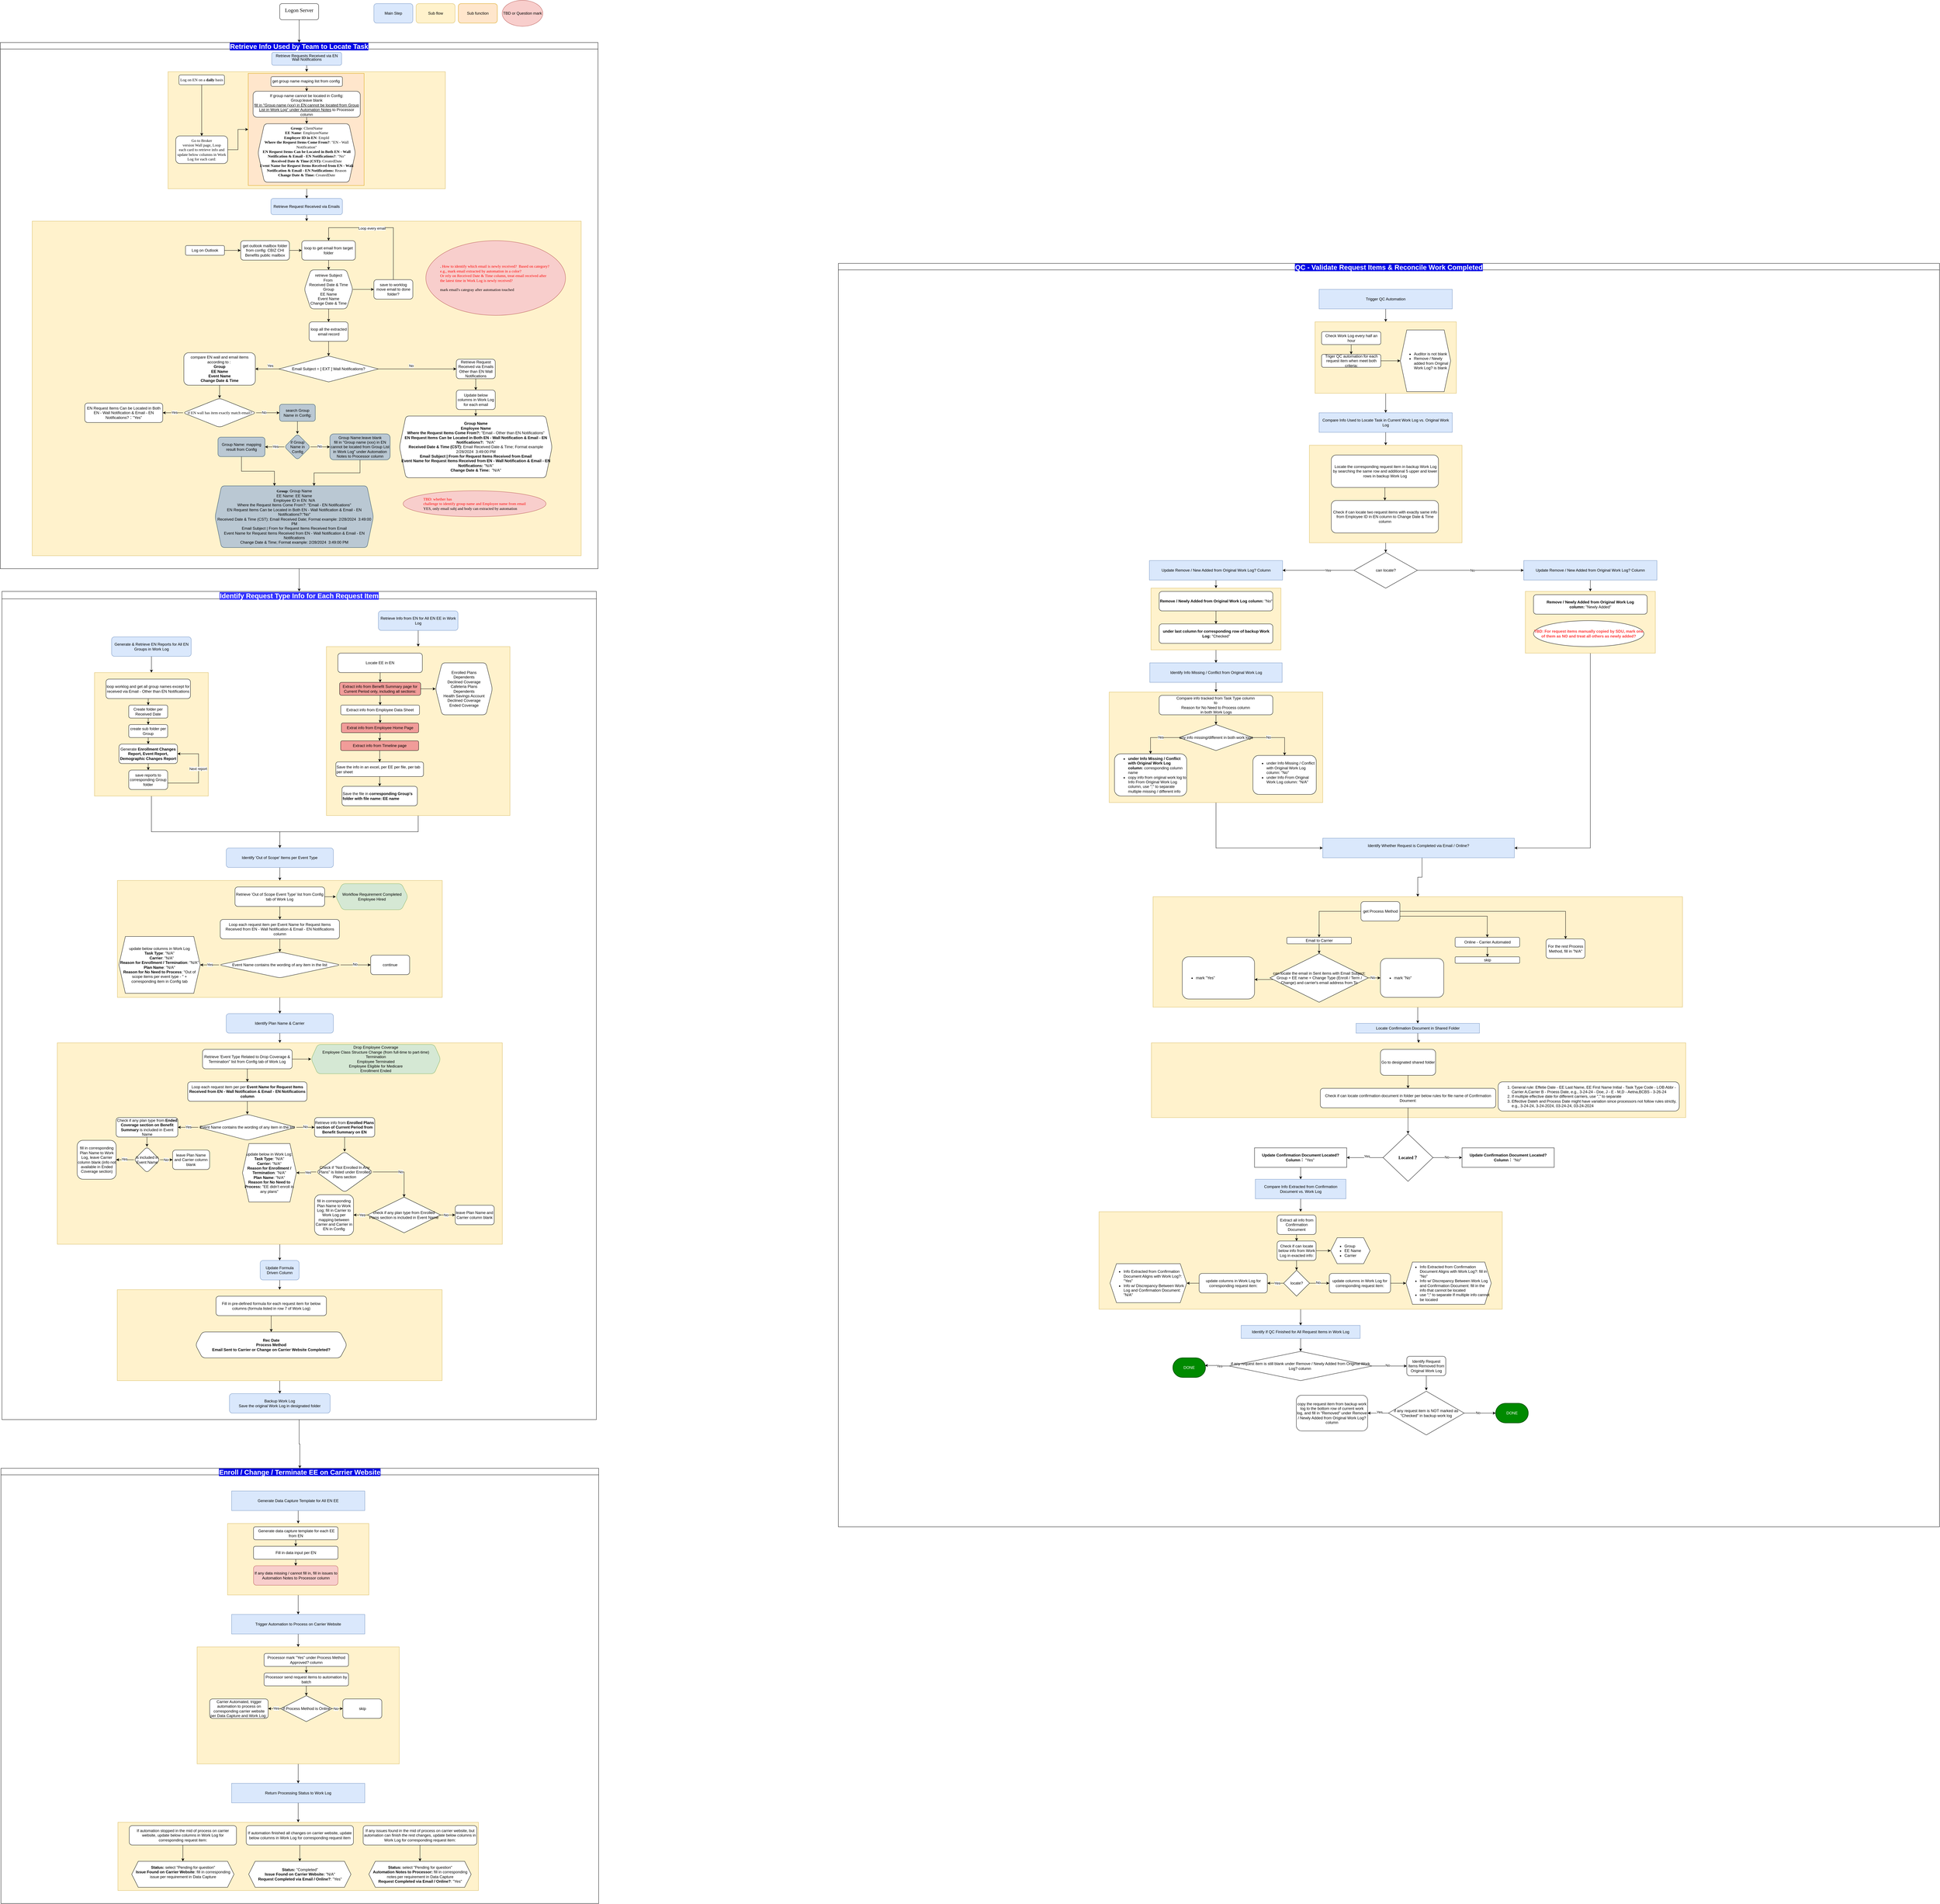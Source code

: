 <mxfile version="24.2.0" type="github">
  <diagram name="第 1 页" id="83uqd1XD576B4KeyOUZV">
    <mxGraphModel dx="3240" dy="1310" grid="1" gridSize="10" guides="1" tooltips="1" connect="1" arrows="1" fold="1" page="1" pageScale="1" pageWidth="850" pageHeight="1100" math="0" shadow="0">
      <root>
        <mxCell id="0" />
        <mxCell id="1" parent="0" />
        <mxCell id="GgeAHl5cq-EndFfnK4Qn-97" value="Enroll / Change / Terminate EE on Carrier Website" style="swimlane;startSize=20;horizontal=1;containerType=tree;fontSize=21;labelBackgroundColor=#0008e6;fontColor=#ffffff;" parent="1" vertex="1">
          <mxGeometry x="-408" y="4520" width="1840" height="1340" as="geometry" />
        </mxCell>
        <mxCell id="GgeAHl5cq-EndFfnK4Qn-290" style="edgeStyle=orthogonalEdgeStyle;rounded=0;orthogonalLoop=1;jettySize=auto;html=1;entryX=0.5;entryY=0;entryDx=0;entryDy=0;" parent="GgeAHl5cq-EndFfnK4Qn-97" source="GgeAHl5cq-EndFfnK4Qn-261" target="GgeAHl5cq-EndFfnK4Qn-272" edge="1">
          <mxGeometry relative="1" as="geometry" />
        </mxCell>
        <mxCell id="GgeAHl5cq-EndFfnK4Qn-261" value="" style="rounded=0;whiteSpace=wrap;html=1;fillColor=#fff2cc;strokeColor=#d6b656;" parent="GgeAHl5cq-EndFfnK4Qn-97" vertex="1">
          <mxGeometry x="697.5" y="170" width="435" height="220" as="geometry" />
        </mxCell>
        <mxCell id="GgeAHl5cq-EndFfnK4Qn-269" style="edgeStyle=orthogonalEdgeStyle;rounded=0;orthogonalLoop=1;jettySize=auto;html=1;entryX=0.5;entryY=0;entryDx=0;entryDy=0;" parent="GgeAHl5cq-EndFfnK4Qn-97" source="GgeAHl5cq-EndFfnK4Qn-258" target="GgeAHl5cq-EndFfnK4Qn-261" edge="1">
          <mxGeometry relative="1" as="geometry" />
        </mxCell>
        <mxCell id="GgeAHl5cq-EndFfnK4Qn-258" value="Generate Data Capture Template for All EN EE" style="rounded=0;whiteSpace=wrap;html=1;fillColor=#dae8fc;strokeColor=#6c8ebf;" parent="GgeAHl5cq-EndFfnK4Qn-97" vertex="1">
          <mxGeometry x="710" y="70" width="410" height="60" as="geometry" />
        </mxCell>
        <mxCell id="GgeAHl5cq-EndFfnK4Qn-262" value="&amp;nbsp;Generate data capture template for each EE from EN" style="rounded=1;whiteSpace=wrap;html=1;" parent="GgeAHl5cq-EndFfnK4Qn-97" vertex="1">
          <mxGeometry x="777.5" y="180" width="260" height="40" as="geometry" />
        </mxCell>
        <mxCell id="GgeAHl5cq-EndFfnK4Qn-263" value="" style="edgeStyle=orthogonalEdgeStyle;rounded=0;orthogonalLoop=1;jettySize=auto;html=1;" parent="GgeAHl5cq-EndFfnK4Qn-97" source="GgeAHl5cq-EndFfnK4Qn-262" target="GgeAHl5cq-EndFfnK4Qn-264" edge="1">
          <mxGeometry relative="1" as="geometry" />
        </mxCell>
        <mxCell id="GgeAHl5cq-EndFfnK4Qn-264" value="Fill in data input per EN" style="rounded=1;whiteSpace=wrap;html=1;" parent="GgeAHl5cq-EndFfnK4Qn-97" vertex="1">
          <mxGeometry x="777.5" y="240" width="260" height="40" as="geometry" />
        </mxCell>
        <mxCell id="GgeAHl5cq-EndFfnK4Qn-265" value="" style="edgeStyle=orthogonalEdgeStyle;rounded=0;orthogonalLoop=1;jettySize=auto;html=1;" parent="GgeAHl5cq-EndFfnK4Qn-97" source="GgeAHl5cq-EndFfnK4Qn-264" target="GgeAHl5cq-EndFfnK4Qn-266" edge="1">
          <mxGeometry relative="1" as="geometry">
            <mxPoint x="487.5" y="4750" as="sourcePoint" />
          </mxGeometry>
        </mxCell>
        <mxCell id="GgeAHl5cq-EndFfnK4Qn-266" value="If any data missing / cannot fill in, fill in issues to Automation Notes to Processor column" style="rounded=1;whiteSpace=wrap;html=1;fillColor=#f8cecc;strokeColor=#b85450;" parent="GgeAHl5cq-EndFfnK4Qn-97" vertex="1">
          <mxGeometry x="777.5" y="300" width="260" height="60" as="geometry" />
        </mxCell>
        <mxCell id="GgeAHl5cq-EndFfnK4Qn-343" style="edgeStyle=orthogonalEdgeStyle;rounded=0;orthogonalLoop=1;jettySize=auto;html=1;entryX=0.5;entryY=0;entryDx=0;entryDy=0;" parent="GgeAHl5cq-EndFfnK4Qn-97" source="GgeAHl5cq-EndFfnK4Qn-270" target="GgeAHl5cq-EndFfnK4Qn-330" edge="1">
          <mxGeometry relative="1" as="geometry" />
        </mxCell>
        <mxCell id="GgeAHl5cq-EndFfnK4Qn-270" value="" style="rounded=0;whiteSpace=wrap;html=1;fillColor=#fff2cc;strokeColor=#d6b656;" parent="GgeAHl5cq-EndFfnK4Qn-97" vertex="1">
          <mxGeometry x="603.75" y="550" width="622.5" height="360" as="geometry" />
        </mxCell>
        <mxCell id="GgeAHl5cq-EndFfnK4Qn-271" style="edgeStyle=orthogonalEdgeStyle;rounded=0;orthogonalLoop=1;jettySize=auto;html=1;entryX=0.5;entryY=0;entryDx=0;entryDy=0;" parent="GgeAHl5cq-EndFfnK4Qn-97" source="GgeAHl5cq-EndFfnK4Qn-272" target="GgeAHl5cq-EndFfnK4Qn-270" edge="1">
          <mxGeometry relative="1" as="geometry" />
        </mxCell>
        <mxCell id="GgeAHl5cq-EndFfnK4Qn-272" value="Trigger Automation to Process on Carrier Website" style="rounded=0;whiteSpace=wrap;html=1;fillColor=#dae8fc;strokeColor=#6c8ebf;" parent="GgeAHl5cq-EndFfnK4Qn-97" vertex="1">
          <mxGeometry x="710" y="450" width="410" height="60" as="geometry" />
        </mxCell>
        <mxCell id="GgeAHl5cq-EndFfnK4Qn-273" value="Processor mark &quot;Yes&quot; under Process Method Approved? column" style="rounded=1;whiteSpace=wrap;html=1;" parent="GgeAHl5cq-EndFfnK4Qn-97" vertex="1">
          <mxGeometry x="810" y="570" width="260" height="40" as="geometry" />
        </mxCell>
        <mxCell id="GgeAHl5cq-EndFfnK4Qn-274" value="" style="edgeStyle=orthogonalEdgeStyle;rounded=0;orthogonalLoop=1;jettySize=auto;html=1;" parent="GgeAHl5cq-EndFfnK4Qn-97" source="GgeAHl5cq-EndFfnK4Qn-273" target="GgeAHl5cq-EndFfnK4Qn-275" edge="1">
          <mxGeometry relative="1" as="geometry" />
        </mxCell>
        <mxCell id="GgeAHl5cq-EndFfnK4Qn-287" style="edgeStyle=orthogonalEdgeStyle;rounded=0;orthogonalLoop=1;jettySize=auto;html=1;" parent="GgeAHl5cq-EndFfnK4Qn-97" source="GgeAHl5cq-EndFfnK4Qn-275" target="GgeAHl5cq-EndFfnK4Qn-299" edge="1">
          <mxGeometry relative="1" as="geometry" />
        </mxCell>
        <mxCell id="GgeAHl5cq-EndFfnK4Qn-275" value="Processor send request items to automation by batch" style="rounded=1;whiteSpace=wrap;html=1;" parent="GgeAHl5cq-EndFfnK4Qn-97" vertex="1">
          <mxGeometry x="810" y="630" width="260" height="40" as="geometry" />
        </mxCell>
        <mxCell id="GgeAHl5cq-EndFfnK4Qn-297" value="Carrier Automated, trigger automation to process on corresponding carrier website per Data Capture and Work Log;&amp;nbsp;" style="rounded=1;whiteSpace=wrap;html=1;" parent="GgeAHl5cq-EndFfnK4Qn-97" vertex="1">
          <mxGeometry x="642.5" y="710" width="180" height="60" as="geometry" />
        </mxCell>
        <mxCell id="GgeAHl5cq-EndFfnK4Qn-300" style="edgeStyle=orthogonalEdgeStyle;rounded=0;orthogonalLoop=1;jettySize=auto;html=1;" parent="GgeAHl5cq-EndFfnK4Qn-97" source="GgeAHl5cq-EndFfnK4Qn-299" target="GgeAHl5cq-EndFfnK4Qn-297" edge="1">
          <mxGeometry relative="1" as="geometry" />
        </mxCell>
        <mxCell id="GgeAHl5cq-EndFfnK4Qn-301" value="Yes" style="edgeLabel;html=1;align=center;verticalAlign=middle;resizable=0;points=[];" parent="GgeAHl5cq-EndFfnK4Qn-300" vertex="1" connectable="0">
          <mxGeometry x="-0.334" y="-1" relative="1" as="geometry">
            <mxPoint as="offset" />
          </mxGeometry>
        </mxCell>
        <mxCell id="GgeAHl5cq-EndFfnK4Qn-307" style="edgeStyle=orthogonalEdgeStyle;rounded=0;orthogonalLoop=1;jettySize=auto;html=1;entryX=0;entryY=0.5;entryDx=0;entryDy=0;" parent="GgeAHl5cq-EndFfnK4Qn-97" source="GgeAHl5cq-EndFfnK4Qn-299" target="GgeAHl5cq-EndFfnK4Qn-304" edge="1">
          <mxGeometry relative="1" as="geometry" />
        </mxCell>
        <mxCell id="GgeAHl5cq-EndFfnK4Qn-308" value="No" style="edgeLabel;html=1;align=center;verticalAlign=middle;resizable=0;points=[];" parent="GgeAHl5cq-EndFfnK4Qn-307" vertex="1" connectable="0">
          <mxGeometry x="-0.143" y="2" relative="1" as="geometry">
            <mxPoint x="-9" y="-2" as="offset" />
          </mxGeometry>
        </mxCell>
        <mxCell id="GgeAHl5cq-EndFfnK4Qn-299" value="If Process Method is Online" style="rhombus;whiteSpace=wrap;html=1;" parent="GgeAHl5cq-EndFfnK4Qn-97" vertex="1">
          <mxGeometry x="860.63" y="700" width="158.75" height="80" as="geometry" />
        </mxCell>
        <mxCell id="GgeAHl5cq-EndFfnK4Qn-304" value="skip" style="rounded=1;whiteSpace=wrap;html=1;" parent="GgeAHl5cq-EndFfnK4Qn-97" vertex="1">
          <mxGeometry x="1052.5" y="710" width="120" height="60" as="geometry" />
        </mxCell>
        <mxCell id="GgeAHl5cq-EndFfnK4Qn-328" value="" style="rounded=0;whiteSpace=wrap;html=1;fillColor=#fff2cc;strokeColor=#d6b656;" parent="GgeAHl5cq-EndFfnK4Qn-97" vertex="1">
          <mxGeometry x="360" y="1090" width="1110" height="210" as="geometry" />
        </mxCell>
        <mxCell id="GgeAHl5cq-EndFfnK4Qn-358" style="edgeStyle=orthogonalEdgeStyle;rounded=0;orthogonalLoop=1;jettySize=auto;html=1;entryX=0.5;entryY=0;entryDx=0;entryDy=0;" parent="GgeAHl5cq-EndFfnK4Qn-97" source="GgeAHl5cq-EndFfnK4Qn-330" target="GgeAHl5cq-EndFfnK4Qn-328" edge="1">
          <mxGeometry relative="1" as="geometry" />
        </mxCell>
        <mxCell id="GgeAHl5cq-EndFfnK4Qn-330" value="&lt;div&gt;Return Processing Status to Work Log&lt;/div&gt;" style="rounded=0;whiteSpace=wrap;html=1;fillColor=#dae8fc;strokeColor=#6c8ebf;" parent="GgeAHl5cq-EndFfnK4Qn-97" vertex="1">
          <mxGeometry x="710" y="970" width="410" height="60" as="geometry" />
        </mxCell>
        <mxCell id="GgeAHl5cq-EndFfnK4Qn-350" style="edgeStyle=orthogonalEdgeStyle;rounded=0;orthogonalLoop=1;jettySize=auto;html=1;" parent="GgeAHl5cq-EndFfnK4Qn-97" source="GgeAHl5cq-EndFfnK4Qn-331" target="GgeAHl5cq-EndFfnK4Qn-347" edge="1">
          <mxGeometry relative="1" as="geometry" />
        </mxCell>
        <mxCell id="GgeAHl5cq-EndFfnK4Qn-331" value="If automation stopped in the mid of process on carrier website, update below columns in Work Log for corresponding request item:" style="rounded=1;whiteSpace=wrap;html=1;" parent="GgeAHl5cq-EndFfnK4Qn-97" vertex="1">
          <mxGeometry x="395" y="1100" width="330" height="60" as="geometry" />
        </mxCell>
        <mxCell id="GgeAHl5cq-EndFfnK4Qn-353" style="edgeStyle=orthogonalEdgeStyle;rounded=0;orthogonalLoop=1;jettySize=auto;html=1;entryX=0.5;entryY=0;entryDx=0;entryDy=0;" parent="GgeAHl5cq-EndFfnK4Qn-97" source="GgeAHl5cq-EndFfnK4Qn-344" target="GgeAHl5cq-EndFfnK4Qn-351" edge="1">
          <mxGeometry relative="1" as="geometry" />
        </mxCell>
        <mxCell id="GgeAHl5cq-EndFfnK4Qn-344" value="If automation finished all changes on carrier website, update below columns in Work Log for corresponding request item" style="rounded=1;whiteSpace=wrap;html=1;" parent="GgeAHl5cq-EndFfnK4Qn-97" vertex="1">
          <mxGeometry x="755" y="1100" width="330" height="60" as="geometry" />
        </mxCell>
        <mxCell id="GgeAHl5cq-EndFfnK4Qn-347" value="&lt;div&gt;&lt;b&gt;Status: &lt;/b&gt;select &quot;Pending for question&quot;&lt;/div&gt;&lt;div&gt;&lt;b&gt;Issue Found on Carrier Website&lt;/b&gt;: fill in corresponding issue per requirement in Data Capture&lt;/div&gt;&lt;div&gt;&lt;br&gt;&lt;/div&gt;" style="shape=hexagon;perimeter=hexagonPerimeter2;whiteSpace=wrap;html=1;fixedSize=1;" parent="GgeAHl5cq-EndFfnK4Qn-97" vertex="1">
          <mxGeometry x="402.5" y="1210" width="315" height="80" as="geometry" />
        </mxCell>
        <mxCell id="GgeAHl5cq-EndFfnK4Qn-351" value="&lt;div&gt;&lt;div&gt;&lt;b&gt;Status:&lt;/b&gt; &quot;Completed&quot;&lt;/div&gt;&lt;div&gt;&lt;b&gt;Issue Found on Carrier Website:&lt;/b&gt; &quot;N/A&quot;&lt;/div&gt;&lt;div&gt;&lt;b&gt;Request Completed via Email / Online?&lt;/b&gt;: &quot;Yes&quot;&lt;/div&gt;&lt;/div&gt;" style="shape=hexagon;perimeter=hexagonPerimeter2;whiteSpace=wrap;html=1;fixedSize=1;" parent="GgeAHl5cq-EndFfnK4Qn-97" vertex="1">
          <mxGeometry x="762.5" y="1210" width="315" height="80" as="geometry" />
        </mxCell>
        <mxCell id="GgeAHl5cq-EndFfnK4Qn-357" style="edgeStyle=orthogonalEdgeStyle;rounded=0;orthogonalLoop=1;jettySize=auto;html=1;" parent="GgeAHl5cq-EndFfnK4Qn-97" source="GgeAHl5cq-EndFfnK4Qn-354" target="GgeAHl5cq-EndFfnK4Qn-355" edge="1">
          <mxGeometry relative="1" as="geometry" />
        </mxCell>
        <mxCell id="GgeAHl5cq-EndFfnK4Qn-354" value="If any issues found in the mid of process on carrier website, but automation can finish the rest changes, update below columns in Work Log for corresponding request item:" style="rounded=1;whiteSpace=wrap;html=1;" parent="GgeAHl5cq-EndFfnK4Qn-97" vertex="1">
          <mxGeometry x="1115" y="1100" width="350" height="60" as="geometry" />
        </mxCell>
        <mxCell id="GgeAHl5cq-EndFfnK4Qn-355" value="&lt;div&gt;&lt;b&gt;Status:&amp;nbsp;&lt;/b&gt;&lt;span style=&quot;background-color: initial;&quot;&gt;select &quot;Pending for question&quot;&lt;/span&gt;&lt;/div&gt;&lt;div&gt;&lt;b&gt;Automation Notes to Processor: &lt;/b&gt;fill in corresponding notes per requirement in Data Capture&lt;br&gt;&lt;/div&gt;&lt;div&gt;&lt;b&gt;Request Completed via Email / Online?&lt;/b&gt;: &quot;Yes&quot;&lt;/div&gt;" style="shape=hexagon;perimeter=hexagonPerimeter2;whiteSpace=wrap;html=1;fixedSize=1;" parent="GgeAHl5cq-EndFfnK4Qn-97" vertex="1">
          <mxGeometry x="1132.5" y="1210" width="315" height="80" as="geometry" />
        </mxCell>
        <mxCell id="GgeAHl5cq-EndFfnK4Qn-33" value="" style="edgeStyle=orthogonalEdgeStyle;rounded=0;orthogonalLoop=1;jettySize=auto;html=1;" parent="1" source="GgeAHl5cq-EndFfnK4Qn-8" target="GgeAHl5cq-EndFfnK4Qn-31" edge="1">
          <mxGeometry relative="1" as="geometry" />
        </mxCell>
        <mxCell id="GgeAHl5cq-EndFfnK4Qn-8" value="" style="rounded=0;whiteSpace=wrap;html=1;fillColor=#fff2cc;strokeColor=#d6b656;" parent="1" vertex="1">
          <mxGeometry x="106.25" y="220" width="853.75" height="360" as="geometry" />
        </mxCell>
        <mxCell id="GgeAHl5cq-EndFfnK4Qn-24" value="" style="rounded=0;whiteSpace=wrap;html=1;fillColor=#ffe6cc;strokeColor=#d79b00;" parent="1" vertex="1">
          <mxGeometry x="353.13" y="225" width="356.87" height="345" as="geometry" />
        </mxCell>
        <mxCell id="GgeAHl5cq-EndFfnK4Qn-255" style="edgeStyle=orthogonalEdgeStyle;rounded=0;orthogonalLoop=1;jettySize=auto;html=1;entryX=0.5;entryY=0;entryDx=0;entryDy=0;" parent="1" source="GgeAHl5cq-EndFfnK4Qn-1" target="GgeAHl5cq-EndFfnK4Qn-253" edge="1">
          <mxGeometry relative="1" as="geometry" />
        </mxCell>
        <mxCell id="GgeAHl5cq-EndFfnK4Qn-1" value="&lt;p style=&quot;line-height: 90%; margin-top: 0pt; margin-bottom: 5.04pt; margin-left: 0in; text-indent: 0in;&quot;&gt;&lt;span style=&quot;font-size: 12pt; font-family: Calibri;&quot;&gt;Log&lt;/span&gt;&lt;span style=&quot;font-size: 12pt; font-family: Calibri; vertical-align: baseline;&quot;&gt;on Server&lt;/span&gt;&lt;/p&gt;" style="rounded=1;whiteSpace=wrap;html=1;fontStyle=0" parent="1" vertex="1">
          <mxGeometry x="450" y="10" width="120" height="50" as="geometry" />
        </mxCell>
        <mxCell id="GgeAHl5cq-EndFfnK4Qn-9" value="" style="edgeStyle=orthogonalEdgeStyle;rounded=0;orthogonalLoop=1;jettySize=auto;html=1;" parent="1" source="GgeAHl5cq-EndFfnK4Qn-3" target="GgeAHl5cq-EndFfnK4Qn-8" edge="1">
          <mxGeometry relative="1" as="geometry" />
        </mxCell>
        <mxCell id="GgeAHl5cq-EndFfnK4Qn-12" value="" style="edgeStyle=orthogonalEdgeStyle;rounded=0;orthogonalLoop=1;jettySize=auto;html=1;" parent="1" source="GgeAHl5cq-EndFfnK4Qn-10" target="GgeAHl5cq-EndFfnK4Qn-11" edge="1">
          <mxGeometry relative="1" as="geometry" />
        </mxCell>
        <mxCell id="GgeAHl5cq-EndFfnK4Qn-10" value="&lt;p style=&quot;language:en-US;margin-top:0pt;margin-bottom:0pt;margin-left:0in;&lt;br/&gt;text-indent:0in;text-align:left&quot;&gt;&lt;span style=&quot;font-size: 9pt; font-family: Calibri;&quot;&gt;Log on EN on a &lt;/span&gt;&lt;span style=&quot;font-size: 9pt; font-family: Calibri; font-weight: bold;&quot;&gt;daily&lt;/span&gt;&lt;span style=&quot;font-size: 9pt; font-family: Calibri;&quot;&gt; basis&lt;/span&gt;&lt;/p&gt;" style="rounded=1;whiteSpace=wrap;html=1;" parent="1" vertex="1">
          <mxGeometry x="140" y="230" width="140" height="30" as="geometry" />
        </mxCell>
        <mxCell id="GgeAHl5cq-EndFfnK4Qn-26" style="edgeStyle=orthogonalEdgeStyle;rounded=0;orthogonalLoop=1;jettySize=auto;html=1;" parent="1" source="GgeAHl5cq-EndFfnK4Qn-11" target="GgeAHl5cq-EndFfnK4Qn-24" edge="1">
          <mxGeometry relative="1" as="geometry" />
        </mxCell>
        <mxCell id="GgeAHl5cq-EndFfnK4Qn-11" value="&lt;p style=&quot;margin-top: 0pt; margin-bottom: 0pt; margin-left: 0in;&quot;&gt;&lt;span style=&quot;font-size: 9pt; font-family: Calibri;&quot;&gt;Go to Broker&lt;/span&gt;&lt;span style=&quot;font-size: 9pt; font-family: Calibri; vertical-align: baseline;&quot;&gt;&lt;br&gt;version Wall page,&amp;nbsp;&lt;/span&gt;&lt;span style=&quot;font-family: Calibri; font-size: 9pt; text-indent: 0in; background-color: initial;&quot;&gt;Loop&lt;br&gt;each card to retrieve info and update below columns in Work Log for each card:&lt;/span&gt;&lt;/p&gt;" style="whiteSpace=wrap;html=1;rounded=1;align=center;" parent="1" vertex="1">
          <mxGeometry x="130" y="417.5" width="160" height="85" as="geometry" />
        </mxCell>
        <mxCell id="GgeAHl5cq-EndFfnK4Qn-15" value="&lt;span style=&quot;font-size: 9pt; font-family: Calibri; font-weight: bold; vertical-align: baseline;&quot;&gt;Group&lt;/span&gt;&lt;span style=&quot;font-size: 9pt; font-family: Calibri; vertical-align: baseline;&quot;&gt;: ClientName&lt;/span&gt;&lt;div&gt;&lt;span style=&quot;vertical-align: baseline;&quot;&gt;&lt;font face=&quot;Calibri&quot;&gt;&lt;div style=&quot;&quot;&gt;&lt;b&gt;EE Name&lt;/b&gt;: EmployeeName&lt;/div&gt;&lt;div style=&quot;&quot;&gt;&lt;b&gt;Employee ID in EN&lt;/b&gt;: EmpId&lt;/div&gt;&lt;div style=&quot;&quot;&gt;&lt;b&gt;Where the Request Items Come From?&lt;/b&gt;: &quot;EN - Wall Notification&quot;&lt;/div&gt;&lt;div style=&quot;&quot;&gt;&lt;b&gt;EN Request Items Can be Located in Both EN - Wall Notification &amp;amp; Email - EN Notifications?&lt;/b&gt;: &quot;No&quot;&lt;/div&gt;&lt;div style=&quot;&quot;&gt;&lt;b&gt;Received Date &amp;amp; Time (CST): &lt;/b&gt;CreatedDate&lt;/div&gt;&lt;div style=&quot;&quot;&gt;&lt;b&gt;Event Name for Request Items Received from EN - Wall Notification &amp;amp; Email - EN Notifications:&lt;/b&gt; Reason&lt;/div&gt;&lt;div style=&quot;&quot;&gt;&lt;b&gt;Change Date &amp;amp; Time:&lt;/b&gt; CreatedDate&lt;/div&gt;&lt;/font&gt;&lt;/span&gt;&lt;/div&gt;" style="shape=hexagon;perimeter=hexagonPerimeter2;whiteSpace=wrap;html=1;fixedSize=1;rounded=1;verticalAlign=top;align=center;" parent="1" vertex="1">
          <mxGeometry x="383.13" y="380" width="300" height="180" as="geometry" />
        </mxCell>
        <mxCell id="GgeAHl5cq-EndFfnK4Qn-22" value="" style="edgeStyle=orthogonalEdgeStyle;rounded=0;orthogonalLoop=1;jettySize=auto;html=1;" parent="1" source="GgeAHl5cq-EndFfnK4Qn-17" target="GgeAHl5cq-EndFfnK4Qn-21" edge="1">
          <mxGeometry relative="1" as="geometry" />
        </mxCell>
        <mxCell id="GgeAHl5cq-EndFfnK4Qn-17" value="get group name maping list from config&amp;nbsp;&lt;div&gt;&lt;br&gt;&lt;/div&gt;" style="whiteSpace=wrap;html=1;verticalAlign=top;rounded=1;" parent="1" vertex="1">
          <mxGeometry x="423.13" y="235" width="220" height="30" as="geometry" />
        </mxCell>
        <mxCell id="GgeAHl5cq-EndFfnK4Qn-23" value="" style="edgeStyle=orthogonalEdgeStyle;rounded=0;orthogonalLoop=1;jettySize=auto;html=1;" parent="1" source="GgeAHl5cq-EndFfnK4Qn-21" target="GgeAHl5cq-EndFfnK4Qn-15" edge="1">
          <mxGeometry relative="1" as="geometry" />
        </mxCell>
        <mxCell id="GgeAHl5cq-EndFfnK4Qn-21" value="If group name cannot be located in Config:&lt;div&gt;Group:leave blank&lt;div&gt;&lt;u&gt;fill in &quot;Group name (xxx) in EN cannot be located from Group List in Work Log&quot; under Automation Notes&lt;/u&gt; to Processor column&lt;br&gt;&lt;div&gt;&lt;br&gt;&lt;/div&gt;&lt;/div&gt;&lt;/div&gt;" style="whiteSpace=wrap;html=1;verticalAlign=top;rounded=1;align=center;" parent="1" vertex="1">
          <mxGeometry x="368.13" y="280" width="330" height="80" as="geometry" />
        </mxCell>
        <mxCell id="GgeAHl5cq-EndFfnK4Qn-35" value="" style="edgeStyle=orthogonalEdgeStyle;rounded=0;orthogonalLoop=1;jettySize=auto;html=1;" parent="1" source="GgeAHl5cq-EndFfnK4Qn-31" target="GgeAHl5cq-EndFfnK4Qn-34" edge="1">
          <mxGeometry relative="1" as="geometry" />
        </mxCell>
        <mxCell id="GgeAHl5cq-EndFfnK4Qn-31" value="&lt;div&gt;Retrieve Request Received via Emails&lt;br&gt;&lt;/div&gt;" style="whiteSpace=wrap;html=1;verticalAlign=middle;rounded=1;fillColor=#dae8fc;strokeColor=#6c8ebf;" parent="1" vertex="1">
          <mxGeometry x="423.13" y="610" width="220" height="50" as="geometry" />
        </mxCell>
        <mxCell id="GgeAHl5cq-EndFfnK4Qn-34" value="" style="rounded=0;whiteSpace=wrap;html=1;fillColor=#fff2cc;strokeColor=#d6b656;" parent="1" vertex="1">
          <mxGeometry x="-311.87" y="680" width="1690" height="1030" as="geometry" />
        </mxCell>
        <mxCell id="GgeAHl5cq-EndFfnK4Qn-38" value="" style="edgeStyle=orthogonalEdgeStyle;rounded=0;orthogonalLoop=1;jettySize=auto;html=1;" parent="1" source="GgeAHl5cq-EndFfnK4Qn-36" target="GgeAHl5cq-EndFfnK4Qn-37" edge="1">
          <mxGeometry relative="1" as="geometry" />
        </mxCell>
        <mxCell id="GgeAHl5cq-EndFfnK4Qn-36" value="Log on Outlook" style="rounded=1;whiteSpace=wrap;html=1;" parent="1" vertex="1">
          <mxGeometry x="160" y="755" width="120" height="30" as="geometry" />
        </mxCell>
        <mxCell id="GgeAHl5cq-EndFfnK4Qn-40" value="" style="edgeStyle=orthogonalEdgeStyle;rounded=0;orthogonalLoop=1;jettySize=auto;html=1;" parent="1" source="GgeAHl5cq-EndFfnK4Qn-37" target="GgeAHl5cq-EndFfnK4Qn-39" edge="1">
          <mxGeometry relative="1" as="geometry" />
        </mxCell>
        <mxCell id="GgeAHl5cq-EndFfnK4Qn-37" value="get outlook mailbox folder from config:&amp;nbsp;CBIZ CHI Benefits public mailbox" style="whiteSpace=wrap;html=1;rounded=1;" parent="1" vertex="1">
          <mxGeometry x="330" y="740" width="150" height="60" as="geometry" />
        </mxCell>
        <mxCell id="GgeAHl5cq-EndFfnK4Qn-51" value="" style="edgeStyle=orthogonalEdgeStyle;rounded=0;orthogonalLoop=1;jettySize=auto;html=1;" parent="1" source="GgeAHl5cq-EndFfnK4Qn-39" target="GgeAHl5cq-EndFfnK4Qn-50" edge="1">
          <mxGeometry relative="1" as="geometry" />
        </mxCell>
        <mxCell id="GgeAHl5cq-EndFfnK4Qn-39" value="loop to get email from target folder" style="whiteSpace=wrap;html=1;rounded=1;" parent="1" vertex="1">
          <mxGeometry x="518.13" y="740" width="165" height="60" as="geometry" />
        </mxCell>
        <mxCell id="GgeAHl5cq-EndFfnK4Qn-44" style="edgeStyle=orthogonalEdgeStyle;rounded=0;orthogonalLoop=1;jettySize=auto;html=1;entryX=0.5;entryY=0;entryDx=0;entryDy=0;" parent="1" source="GgeAHl5cq-EndFfnK4Qn-41" target="GgeAHl5cq-EndFfnK4Qn-39" edge="1">
          <mxGeometry relative="1" as="geometry">
            <Array as="points">
              <mxPoint x="800" y="700" />
              <mxPoint x="601" y="700" />
            </Array>
          </mxGeometry>
        </mxCell>
        <mxCell id="GgeAHl5cq-EndFfnK4Qn-45" value="Loop every email" style="edgeLabel;html=1;align=center;verticalAlign=middle;resizable=0;points=[];" parent="GgeAHl5cq-EndFfnK4Qn-44" vertex="1" connectable="0">
          <mxGeometry x="0.135" y="2" relative="1" as="geometry">
            <mxPoint as="offset" />
          </mxGeometry>
        </mxCell>
        <mxCell id="GgeAHl5cq-EndFfnK4Qn-41" value="save to worklog&lt;div&gt;move email to done folder?&lt;/div&gt;" style="whiteSpace=wrap;html=1;rounded=1;" parent="1" vertex="1">
          <mxGeometry x="740" y="860" width="120" height="60" as="geometry" />
        </mxCell>
        <mxCell id="GgeAHl5cq-EndFfnK4Qn-46" value="&lt;p style=&quot;language:en-US;margin-top:0pt;margin-bottom:0pt;margin-left:0in;&lt;br/&gt;text-indent:0in;text-align:left&quot;&gt;&lt;span style=&quot;font-size: 9pt; font-family: Calibri; vertical-align: baseline;&quot;&gt;. &lt;/span&gt;&lt;span style=&quot;font-size: 9pt; font-family: Calibri; color: red; vertical-align: baseline;&quot;&gt;How to identify which email is newly received?&amp;nbsp; Based on category?&amp;nbsp;&amp;nbsp;&lt;/span&gt;&lt;/p&gt;&lt;p style=&quot;language:en-US;margin-top:0pt;margin-bottom:0pt;margin-left:0in;&lt;br/&gt;text-indent:0in;text-align:left&quot;&gt;&lt;span style=&quot;font-size: 9pt; font-family: Calibri; color: red; vertical-align: baseline;&quot;&gt;e.g., mark email extracted by automation in a color?&amp;nbsp;&lt;/span&gt;&lt;/p&gt;&lt;p style=&quot;language:en-US;margin-top:0pt;margin-bottom:0pt;margin-left:0in;&lt;br/&gt;text-indent:0in;text-align:left&quot;&gt;&lt;span style=&quot;font-size: 9pt; font-family: Calibri; color: red; vertical-align: baseline;&quot;&gt;Or rely on Received Date &amp;amp; Time column, treat email received after&lt;br&gt;the latest time in Work Log is newly received?&lt;/span&gt;&lt;/p&gt;&lt;p style=&quot;language:en-US;margin-top:0pt;margin-bottom:0pt;margin-left:0in;&lt;br/&gt;text-indent:0in;text-align:left&quot;&gt;&lt;span style=&quot;font-size: 9pt; font-family: Calibri; color: red; vertical-align: baseline;&quot;&gt;&lt;br&gt;&lt;/span&gt;&lt;/p&gt;&lt;p style=&quot;language:en-US;margin-top:0pt;margin-bottom:0pt;margin-left:0in;&lt;br/&gt;text-indent:0in;text-align:left&quot;&gt;&lt;span style=&quot;font-size: 9pt; font-family: Calibri; vertical-align: baseline;&quot;&gt;mark email&#39;s categray after automation touched&lt;/span&gt;&lt;/p&gt;" style="ellipse;whiteSpace=wrap;html=1;fillColor=#f8cecc;strokeColor=#b85450;" parent="1" vertex="1">
          <mxGeometry x="900" y="740" width="430" height="230" as="geometry" />
        </mxCell>
        <mxCell id="GgeAHl5cq-EndFfnK4Qn-49" value="" style="edgeStyle=orthogonalEdgeStyle;rounded=0;orthogonalLoop=1;jettySize=auto;html=1;" parent="1" source="GgeAHl5cq-EndFfnK4Qn-47" target="GgeAHl5cq-EndFfnK4Qn-48" edge="1">
          <mxGeometry relative="1" as="geometry" />
        </mxCell>
        <mxCell id="GgeAHl5cq-EndFfnK4Qn-47" value="compare EN wall and email items according to :&amp;nbsp;&lt;div&gt;&lt;div&gt;&lt;b&gt;Group&lt;/b&gt;&lt;/div&gt;&lt;div&gt;&lt;b&gt;EE Name&lt;/b&gt;&lt;/div&gt;&lt;div&gt;&lt;b&gt;Event Name&lt;/b&gt;&lt;/div&gt;&lt;div&gt;&lt;b&gt;Change Date &amp;amp; Time&lt;/b&gt;&lt;/div&gt;&lt;/div&gt;" style="rounded=1;whiteSpace=wrap;html=1;" parent="1" vertex="1">
          <mxGeometry x="155" y="1085" width="220" height="100" as="geometry" />
        </mxCell>
        <mxCell id="GgeAHl5cq-EndFfnK4Qn-65" value="" style="edgeStyle=orthogonalEdgeStyle;rounded=0;orthogonalLoop=1;jettySize=auto;html=1;" parent="1" source="GgeAHl5cq-EndFfnK4Qn-48" target="GgeAHl5cq-EndFfnK4Qn-64" edge="1">
          <mxGeometry relative="1" as="geometry" />
        </mxCell>
        <mxCell id="GgeAHl5cq-EndFfnK4Qn-66" value="Yes" style="edgeLabel;html=1;align=center;verticalAlign=middle;resizable=0;points=[];" parent="GgeAHl5cq-EndFfnK4Qn-65" vertex="1" connectable="0">
          <mxGeometry x="-0.12" y="-1" relative="1" as="geometry">
            <mxPoint x="1" as="offset" />
          </mxGeometry>
        </mxCell>
        <mxCell id="GgeAHl5cq-EndFfnK4Qn-68" value="" style="edgeStyle=orthogonalEdgeStyle;rounded=0;orthogonalLoop=1;jettySize=auto;html=1;" parent="1" source="GgeAHl5cq-EndFfnK4Qn-48" target="GgeAHl5cq-EndFfnK4Qn-67" edge="1">
          <mxGeometry relative="1" as="geometry" />
        </mxCell>
        <mxCell id="GgeAHl5cq-EndFfnK4Qn-69" value="No" style="edgeLabel;html=1;align=center;verticalAlign=middle;resizable=0;points=[];" parent="GgeAHl5cq-EndFfnK4Qn-68" vertex="1" connectable="0">
          <mxGeometry x="-0.343" y="1" relative="1" as="geometry">
            <mxPoint x="1" as="offset" />
          </mxGeometry>
        </mxCell>
        <mxCell id="GgeAHl5cq-EndFfnK4Qn-48" value="&lt;span style=&quot;font-size: 9pt; font-family: Calibri;&quot;&gt;if EN wall has item exactly match email?&lt;/span&gt;" style="rhombus;whiteSpace=wrap;html=1;rounded=1;" parent="1" vertex="1">
          <mxGeometry x="152.5" y="1225" width="225" height="90" as="geometry" />
        </mxCell>
        <mxCell id="GgeAHl5cq-EndFfnK4Qn-52" value="" style="edgeStyle=orthogonalEdgeStyle;rounded=0;orthogonalLoop=1;jettySize=auto;html=1;" parent="1" source="GgeAHl5cq-EndFfnK4Qn-50" target="GgeAHl5cq-EndFfnK4Qn-41" edge="1">
          <mxGeometry relative="1" as="geometry" />
        </mxCell>
        <mxCell id="GgeAHl5cq-EndFfnK4Qn-87" style="edgeStyle=orthogonalEdgeStyle;rounded=0;orthogonalLoop=1;jettySize=auto;html=1;" parent="1" source="GgeAHl5cq-EndFfnK4Qn-50" target="GgeAHl5cq-EndFfnK4Qn-57" edge="1">
          <mxGeometry relative="1" as="geometry" />
        </mxCell>
        <mxCell id="GgeAHl5cq-EndFfnK4Qn-50" value="retrieve Subject&lt;div&gt;From&amp;nbsp;&lt;/div&gt;&lt;div&gt;Received Date &amp;amp; Time Group&lt;div&gt;EE Name&lt;br&gt;&lt;/div&gt;&lt;div&gt;Event Name&lt;br&gt;&lt;/div&gt;&lt;div&gt;Change Date &amp;amp; Time&lt;br&gt;&lt;/div&gt;&lt;/div&gt;" style="shape=hexagon;perimeter=hexagonPerimeter2;whiteSpace=wrap;html=1;fixedSize=1;rounded=1;" parent="1" vertex="1">
          <mxGeometry x="525.95" y="830" width="149.37" height="120" as="geometry" />
        </mxCell>
        <mxCell id="GgeAHl5cq-EndFfnK4Qn-56" value="" style="edgeStyle=orthogonalEdgeStyle;rounded=0;orthogonalLoop=1;jettySize=auto;html=1;" parent="1" source="GgeAHl5cq-EndFfnK4Qn-54" target="GgeAHl5cq-EndFfnK4Qn-47" edge="1">
          <mxGeometry relative="1" as="geometry" />
        </mxCell>
        <mxCell id="GgeAHl5cq-EndFfnK4Qn-60" value="Yes" style="edgeLabel;html=1;align=center;verticalAlign=middle;resizable=0;points=[];" parent="GgeAHl5cq-EndFfnK4Qn-56" vertex="1" connectable="0">
          <mxGeometry x="-0.419" y="-1" relative="1" as="geometry">
            <mxPoint x="-5" y="-9" as="offset" />
          </mxGeometry>
        </mxCell>
        <mxCell id="GgeAHl5cq-EndFfnK4Qn-62" value="" style="edgeStyle=orthogonalEdgeStyle;rounded=0;orthogonalLoop=1;jettySize=auto;html=1;" parent="1" source="GgeAHl5cq-EndFfnK4Qn-54" target="GgeAHl5cq-EndFfnK4Qn-61" edge="1">
          <mxGeometry relative="1" as="geometry" />
        </mxCell>
        <mxCell id="GgeAHl5cq-EndFfnK4Qn-63" value="No" style="edgeLabel;html=1;align=center;verticalAlign=middle;resizable=0;points=[];" parent="GgeAHl5cq-EndFfnK4Qn-62" vertex="1" connectable="0">
          <mxGeometry x="-0.487" y="2" relative="1" as="geometry">
            <mxPoint x="39" y="-8" as="offset" />
          </mxGeometry>
        </mxCell>
        <mxCell id="GgeAHl5cq-EndFfnK4Qn-54" value="Email Subject = [ EXT ] Wall Notifications?" style="rhombus;whiteSpace=wrap;html=1;" parent="1" vertex="1">
          <mxGeometry x="447.19" y="1095" width="306.87" height="80" as="geometry" />
        </mxCell>
        <mxCell id="GgeAHl5cq-EndFfnK4Qn-59" value="" style="edgeStyle=orthogonalEdgeStyle;rounded=0;orthogonalLoop=1;jettySize=auto;html=1;" parent="1" source="GgeAHl5cq-EndFfnK4Qn-57" target="GgeAHl5cq-EndFfnK4Qn-54" edge="1">
          <mxGeometry relative="1" as="geometry" />
        </mxCell>
        <mxCell id="GgeAHl5cq-EndFfnK4Qn-57" value="loop all the extracted email record" style="rounded=1;whiteSpace=wrap;html=1;" parent="1" vertex="1">
          <mxGeometry x="540.63" y="990" width="120" height="60" as="geometry" />
        </mxCell>
        <mxCell id="GgeAHl5cq-EndFfnK4Qn-92" value="" style="edgeStyle=orthogonalEdgeStyle;rounded=0;orthogonalLoop=1;jettySize=auto;html=1;" parent="1" source="GgeAHl5cq-EndFfnK4Qn-61" target="GgeAHl5cq-EndFfnK4Qn-91" edge="1">
          <mxGeometry relative="1" as="geometry" />
        </mxCell>
        <mxCell id="GgeAHl5cq-EndFfnK4Qn-61" value="Retrieve Request Received via Emails Other than EN Wall Notifications" style="rounded=1;whiteSpace=wrap;html=1;" parent="1" vertex="1">
          <mxGeometry x="993.745" y="1105" width="120" height="60" as="geometry" />
        </mxCell>
        <mxCell id="GgeAHl5cq-EndFfnK4Qn-64" value="EN Request Items Can be Located in Both EN - Wall Notification &amp;amp; Email - EN Notifications?：&quot;Yes&quot;" style="whiteSpace=wrap;html=1;rounded=1;" parent="1" vertex="1">
          <mxGeometry x="-150" y="1240" width="240" height="60" as="geometry" />
        </mxCell>
        <mxCell id="GgeAHl5cq-EndFfnK4Qn-71" value="" style="edgeStyle=orthogonalEdgeStyle;rounded=0;orthogonalLoop=1;jettySize=auto;html=1;" parent="1" source="GgeAHl5cq-EndFfnK4Qn-67" target="GgeAHl5cq-EndFfnK4Qn-70" edge="1">
          <mxGeometry relative="1" as="geometry" />
        </mxCell>
        <mxCell id="GgeAHl5cq-EndFfnK4Qn-67" value="search Group Name in Config:" style="whiteSpace=wrap;html=1;rounded=1;fillColor=#bac8d3;strokeColor=#23445d;" parent="1" vertex="1">
          <mxGeometry x="449.69" y="1243.75" width="110" height="52.5" as="geometry" />
        </mxCell>
        <mxCell id="GgeAHl5cq-EndFfnK4Qn-73" value="" style="edgeStyle=orthogonalEdgeStyle;rounded=0;orthogonalLoop=1;jettySize=auto;html=1;" parent="1" source="GgeAHl5cq-EndFfnK4Qn-70" target="GgeAHl5cq-EndFfnK4Qn-72" edge="1">
          <mxGeometry relative="1" as="geometry" />
        </mxCell>
        <mxCell id="GgeAHl5cq-EndFfnK4Qn-77" value="No" style="edgeLabel;html=1;align=center;verticalAlign=middle;resizable=0;points=[];" parent="GgeAHl5cq-EndFfnK4Qn-73" vertex="1" connectable="0">
          <mxGeometry x="-0.056" y="2" relative="1" as="geometry">
            <mxPoint as="offset" />
          </mxGeometry>
        </mxCell>
        <mxCell id="GgeAHl5cq-EndFfnK4Qn-75" value="" style="edgeStyle=orthogonalEdgeStyle;rounded=0;orthogonalLoop=1;jettySize=auto;html=1;" parent="1" source="GgeAHl5cq-EndFfnK4Qn-70" target="GgeAHl5cq-EndFfnK4Qn-74" edge="1">
          <mxGeometry relative="1" as="geometry" />
        </mxCell>
        <mxCell id="GgeAHl5cq-EndFfnK4Qn-76" value="Yes" style="edgeLabel;html=1;align=center;verticalAlign=middle;resizable=0;points=[];" parent="GgeAHl5cq-EndFfnK4Qn-75" vertex="1" connectable="0">
          <mxGeometry x="-0.077" y="-1" relative="1" as="geometry">
            <mxPoint as="offset" />
          </mxGeometry>
        </mxCell>
        <mxCell id="GgeAHl5cq-EndFfnK4Qn-70" value="if Group Name in Config" style="rhombus;whiteSpace=wrap;html=1;rounded=1;fillColor=#bac8d3;strokeColor=#23445d;" parent="1" vertex="1">
          <mxGeometry x="464.69" y="1335" width="80" height="80" as="geometry" />
        </mxCell>
        <mxCell id="GgeAHl5cq-EndFfnK4Qn-85" style="edgeStyle=orthogonalEdgeStyle;rounded=0;orthogonalLoop=1;jettySize=auto;html=1;entryX=0.625;entryY=0;entryDx=0;entryDy=0;" parent="1" source="GgeAHl5cq-EndFfnK4Qn-72" target="GgeAHl5cq-EndFfnK4Qn-81" edge="1">
          <mxGeometry relative="1" as="geometry" />
        </mxCell>
        <mxCell id="GgeAHl5cq-EndFfnK4Qn-72" value="&lt;div&gt;Group Name:leave blank&lt;/div&gt;&lt;div&gt;fill in &quot;Group name (xxx) in EN cannot be located from Group List in Work Log&quot; under Automation Notes to Processor column&lt;/div&gt;" style="whiteSpace=wrap;html=1;rounded=1;fillColor=#bac8d3;strokeColor=#23445d;" parent="1" vertex="1">
          <mxGeometry x="604.69" y="1335" width="185.31" height="80" as="geometry" />
        </mxCell>
        <mxCell id="GgeAHl5cq-EndFfnK4Qn-86" style="edgeStyle=orthogonalEdgeStyle;rounded=0;orthogonalLoop=1;jettySize=auto;html=1;entryX=0.375;entryY=0;entryDx=0;entryDy=0;" parent="1" source="GgeAHl5cq-EndFfnK4Qn-74" target="GgeAHl5cq-EndFfnK4Qn-81" edge="1">
          <mxGeometry relative="1" as="geometry" />
        </mxCell>
        <mxCell id="GgeAHl5cq-EndFfnK4Qn-74" value="Group Name: mapping result from Config" style="whiteSpace=wrap;html=1;rounded=1;fillColor=#bac8d3;strokeColor=#23445d;" parent="1" vertex="1">
          <mxGeometry x="260" y="1345" width="144.69" height="60" as="geometry" />
        </mxCell>
        <mxCell id="GgeAHl5cq-EndFfnK4Qn-81" value="&lt;div&gt;&lt;span style=&quot;font-size: 9pt; font-family: Calibri; font-weight: bold; vertical-align: baseline;&quot;&gt;Group&lt;/span&gt;&lt;span style=&quot;font-size: 9pt; font-family: Calibri; vertical-align: baseline;&quot;&gt;:&amp;nbsp;&lt;/span&gt;&lt;span style=&quot;background-color: initial;&quot;&gt;Group Name&lt;/span&gt;&lt;br&gt;&lt;/div&gt;&lt;div&gt;EE Name:&amp;nbsp;&lt;span style=&quot;background-color: initial;&quot;&gt;EE Name&lt;/span&gt;&lt;/div&gt;&lt;div&gt;Employee ID in EN: N/A&lt;/div&gt;&lt;div&gt;Where the Request Items Come From?: &quot;Email - EN Notifications&quot;&lt;/div&gt;&lt;div&gt;EN Request Items Can be Located in Both EN - Wall Notification &amp;amp; Email - EN Notifications?:&quot;No&quot;&lt;/div&gt;&lt;div&gt;Received Date &amp;amp; Time (CST): Email Received Date; Format example: 2/28/2024&amp;nbsp; 3:49:00 PM&lt;/div&gt;&lt;div&gt;Email Subject | From for Request Items Received from Email&lt;/div&gt;&lt;div&gt;Event Name for Request Items Received from EN - Wall Notification &amp;amp; Email - EN Notifications&lt;/div&gt;&lt;div&gt;Change Date &amp;amp; Time; Format example: 2/28/2024&amp;nbsp; 3:49:00 PM&lt;/div&gt;" style="shape=hexagon;perimeter=hexagonPerimeter2;whiteSpace=wrap;html=1;fixedSize=1;rounded=1;fillColor=#bac8d3;strokeColor=#23445d;" parent="1" vertex="1">
          <mxGeometry x="251" y="1495" width="487.66" height="190" as="geometry" />
        </mxCell>
        <mxCell id="GgeAHl5cq-EndFfnK4Qn-88" value="Main Step" style="rounded=1;whiteSpace=wrap;html=1;fillColor=#dae8fc;strokeColor=#6c8ebf;" parent="1" vertex="1">
          <mxGeometry x="740" y="10" width="120" height="60" as="geometry" />
        </mxCell>
        <mxCell id="GgeAHl5cq-EndFfnK4Qn-89" value="Sub flow" style="rounded=1;whiteSpace=wrap;html=1;fillColor=#fff2cc;strokeColor=#d6b656;" parent="1" vertex="1">
          <mxGeometry x="870" y="10" width="120" height="60" as="geometry" />
        </mxCell>
        <mxCell id="GgeAHl5cq-EndFfnK4Qn-90" value="Sub function" style="rounded=1;whiteSpace=wrap;html=1;fillColor=#ffe6cc;strokeColor=#d79b00;" parent="1" vertex="1">
          <mxGeometry x="1000" y="10" width="120" height="60" as="geometry" />
        </mxCell>
        <mxCell id="GgeAHl5cq-EndFfnK4Qn-94" value="" style="edgeStyle=orthogonalEdgeStyle;rounded=0;orthogonalLoop=1;jettySize=auto;html=1;" parent="1" source="GgeAHl5cq-EndFfnK4Qn-91" target="GgeAHl5cq-EndFfnK4Qn-93" edge="1">
          <mxGeometry relative="1" as="geometry" />
        </mxCell>
        <mxCell id="GgeAHl5cq-EndFfnK4Qn-91" value="Update below columns in Work Log for each email" style="whiteSpace=wrap;html=1;rounded=1;" parent="1" vertex="1">
          <mxGeometry x="993.745" y="1200" width="120" height="60" as="geometry" />
        </mxCell>
        <mxCell id="GgeAHl5cq-EndFfnK4Qn-93" value="&lt;div&gt;&lt;b&gt;Group Name&lt;/b&gt;&lt;/div&gt;&lt;div&gt;&lt;b&gt;Employee Name&lt;/b&gt;&lt;/div&gt;&lt;div&gt;&lt;b&gt;Where the Request Items Come From?:&lt;/b&gt; &quot;Email - Other than EN Notifications&quot;&lt;/div&gt;&lt;div&gt;&lt;b&gt;EN Request Items Can be Located in Both EN - Wall Notification &amp;amp; Email - EN Notifications?:&amp;nbsp;&lt;/b&gt; &quot;N/A&quot;&lt;/div&gt;&lt;div&gt;&lt;b&gt;Received Date &amp;amp; Time (CST):&lt;/b&gt; Email Received Date &amp;amp; Time; Format example 2/28/2024&amp;nbsp; 3:49:00 PM&lt;/div&gt;&lt;div&gt;&lt;b&gt;Email Subject | From for Request Items Received from Email&lt;/b&gt;&lt;/div&gt;&lt;div&gt;&lt;b&gt;Event Name for Request Items Received from EN - Wall Notification &amp;amp; Email - EN Notifications:&lt;/b&gt; &quot;N/A&quot;&lt;/div&gt;&lt;div&gt;&lt;b&gt;Change Date &amp;amp; Time:&amp;nbsp;&lt;/b&gt;&amp;nbsp;&quot;N/A&quot;&lt;/div&gt;" style="shape=hexagon;perimeter=hexagonPerimeter2;whiteSpace=wrap;html=1;fixedSize=1;rounded=1;" parent="1" vertex="1">
          <mxGeometry x="818.75" y="1280" width="470" height="190" as="geometry" />
        </mxCell>
        <mxCell id="GgeAHl5cq-EndFfnK4Qn-95" value="&lt;p style=&quot;language:en-US;margin-top:0pt;margin-bottom:0pt;margin-left:0in;&lt;br/&gt;text-indent:0in;text-align:left&quot;&gt;&lt;span style=&quot;font-size: 9pt; font-family: Calibri; color: red;&quot;&gt;TBD: whether&lt;/span&gt;&lt;span style=&quot;font-size: 9pt; font-family: Calibri; color: red; vertical-align: baseline;&quot;&gt; has&lt;br&gt;challenge to identify group name and Employee name from email&lt;/span&gt;&lt;/p&gt;&lt;p style=&quot;language:en-US;margin-top:0pt;margin-bottom:0pt;margin-left:0in;&lt;br/&gt;text-indent:0in;text-align:left&quot;&gt;&lt;span style=&quot;font-size: 9pt; font-family: Calibri; vertical-align: baseline;&quot;&gt;YES, only email subj and body can extracted by automation&lt;/span&gt;&lt;/p&gt;" style="ellipse;whiteSpace=wrap;html=1;fillColor=#f8cecc;strokeColor=#b85450;" parent="1" vertex="1">
          <mxGeometry x="830" y="1510" width="440" height="80" as="geometry" />
        </mxCell>
        <mxCell id="GgeAHl5cq-EndFfnK4Qn-96" value="TBD or Question mark" style="ellipse;whiteSpace=wrap;html=1;fillColor=#f8cecc;strokeColor=#b85450;" parent="1" vertex="1">
          <mxGeometry x="1135" width="125" height="80" as="geometry" />
        </mxCell>
        <mxCell id="GgeAHl5cq-EndFfnK4Qn-257" style="edgeStyle=orthogonalEdgeStyle;rounded=0;orthogonalLoop=1;jettySize=auto;html=1;" parent="1" source="GgeAHl5cq-EndFfnK4Qn-106" target="GgeAHl5cq-EndFfnK4Qn-97" edge="1">
          <mxGeometry relative="1" as="geometry" />
        </mxCell>
        <mxCell id="GgeAHl5cq-EndFfnK4Qn-106" value="Identify Request Type Info for Each Request Item" style="swimlane;fontSize=21;fontColor=#FFFFFF;labelBackgroundColor=#3333FF;align=center;" parent="1" vertex="1">
          <mxGeometry x="-405" y="1820" width="1830" height="2550" as="geometry" />
        </mxCell>
        <mxCell id="GgeAHl5cq-EndFfnK4Qn-243" value="" style="edgeStyle=orthogonalEdgeStyle;rounded=0;orthogonalLoop=1;jettySize=auto;html=1;" parent="GgeAHl5cq-EndFfnK4Qn-106" source="GgeAHl5cq-EndFfnK4Qn-236" target="GgeAHl5cq-EndFfnK4Qn-242" edge="1">
          <mxGeometry relative="1" as="geometry" />
        </mxCell>
        <mxCell id="GgeAHl5cq-EndFfnK4Qn-236" value="" style="rounded=0;whiteSpace=wrap;html=1;fillColor=#fff2cc;strokeColor=#d6b656;" parent="GgeAHl5cq-EndFfnK4Qn-106" vertex="1">
          <mxGeometry x="355" y="2150" width="1000" height="280" as="geometry" />
        </mxCell>
        <mxCell id="GgeAHl5cq-EndFfnK4Qn-245" value="" style="edgeStyle=orthogonalEdgeStyle;rounded=0;orthogonalLoop=1;jettySize=auto;html=1;" parent="GgeAHl5cq-EndFfnK4Qn-106" source="GgeAHl5cq-EndFfnK4Qn-150" target="GgeAHl5cq-EndFfnK4Qn-168" edge="1">
          <mxGeometry relative="1" as="geometry" />
        </mxCell>
        <mxCell id="GgeAHl5cq-EndFfnK4Qn-150" value="" style="rounded=0;whiteSpace=wrap;html=1;fillColor=#fff2cc;strokeColor=#d6b656;" parent="GgeAHl5cq-EndFfnK4Qn-106" vertex="1">
          <mxGeometry x="355.46" y="890" width="1000" height="360" as="geometry" />
        </mxCell>
        <mxCell id="GgeAHl5cq-EndFfnK4Qn-110" value="" style="edgeStyle=orthogonalEdgeStyle;rounded=0;orthogonalLoop=1;jettySize=auto;html=1;" parent="GgeAHl5cq-EndFfnK4Qn-106" source="GgeAHl5cq-EndFfnK4Qn-107" target="GgeAHl5cq-EndFfnK4Qn-109" edge="1">
          <mxGeometry relative="1" as="geometry" />
        </mxCell>
        <mxCell id="GgeAHl5cq-EndFfnK4Qn-107" value="Generate &amp;amp; Retrieve EN Reports for All EN Groups in Work Log" style="rounded=1;whiteSpace=wrap;html=1;fillColor=#dae8fc;strokeColor=#6c8ebf;" parent="GgeAHl5cq-EndFfnK4Qn-106" vertex="1">
          <mxGeometry x="337.65" y="140" width="245" height="60" as="geometry" />
        </mxCell>
        <mxCell id="GgeAHl5cq-EndFfnK4Qn-248" style="edgeStyle=orthogonalEdgeStyle;rounded=0;orthogonalLoop=1;jettySize=auto;html=1;entryX=0.5;entryY=0;entryDx=0;entryDy=0;" parent="GgeAHl5cq-EndFfnK4Qn-106" source="GgeAHl5cq-EndFfnK4Qn-109" target="GgeAHl5cq-EndFfnK4Qn-148" edge="1">
          <mxGeometry relative="1" as="geometry">
            <Array as="points">
              <mxPoint x="460" y="740" />
              <mxPoint x="856" y="740" />
            </Array>
          </mxGeometry>
        </mxCell>
        <mxCell id="GgeAHl5cq-EndFfnK4Qn-109" value="" style="rounded=0;whiteSpace=wrap;html=1;fillColor=#fff2cc;strokeColor=#d6b656;" parent="GgeAHl5cq-EndFfnK4Qn-106" vertex="1">
          <mxGeometry x="285" y="250" width="350.31" height="380" as="geometry" />
        </mxCell>
        <mxCell id="GgeAHl5cq-EndFfnK4Qn-119" value="" style="edgeStyle=orthogonalEdgeStyle;rounded=0;orthogonalLoop=1;jettySize=auto;html=1;" parent="GgeAHl5cq-EndFfnK4Qn-106" source="GgeAHl5cq-EndFfnK4Qn-111" target="GgeAHl5cq-EndFfnK4Qn-118" edge="1">
          <mxGeometry relative="1" as="geometry" />
        </mxCell>
        <mxCell id="GgeAHl5cq-EndFfnK4Qn-111" value="Generate &lt;b&gt;Enrollment Changes Report, Event Report, Demographic Changes Report&lt;/b&gt;" style="rounded=1;whiteSpace=wrap;html=1;" parent="GgeAHl5cq-EndFfnK4Qn-106" vertex="1">
          <mxGeometry x="360.31" y="470" width="180" height="60" as="geometry" />
        </mxCell>
        <mxCell id="GgeAHl5cq-EndFfnK4Qn-117" value="" style="edgeStyle=orthogonalEdgeStyle;rounded=0;orthogonalLoop=1;jettySize=auto;html=1;" parent="GgeAHl5cq-EndFfnK4Qn-106" source="GgeAHl5cq-EndFfnK4Qn-113" target="GgeAHl5cq-EndFfnK4Qn-111" edge="1">
          <mxGeometry relative="1" as="geometry" />
        </mxCell>
        <mxCell id="GgeAHl5cq-EndFfnK4Qn-113" value="create sub folder per Group" style="rounded=1;whiteSpace=wrap;html=1;" parent="GgeAHl5cq-EndFfnK4Qn-106" vertex="1">
          <mxGeometry x="390.31" y="410" width="120" height="40" as="geometry" />
        </mxCell>
        <mxCell id="GgeAHl5cq-EndFfnK4Qn-115" value="" style="edgeStyle=orthogonalEdgeStyle;rounded=0;orthogonalLoop=1;jettySize=auto;html=1;" parent="GgeAHl5cq-EndFfnK4Qn-106" source="GgeAHl5cq-EndFfnK4Qn-114" target="GgeAHl5cq-EndFfnK4Qn-112" edge="1">
          <mxGeometry relative="1" as="geometry" />
        </mxCell>
        <mxCell id="GgeAHl5cq-EndFfnK4Qn-114" value="loop worklog and get all group names except for received via Email - Other than EN Notifications" style="rounded=1;whiteSpace=wrap;html=1;" parent="GgeAHl5cq-EndFfnK4Qn-106" vertex="1">
          <mxGeometry x="320.31" y="270" width="260" height="60" as="geometry" />
        </mxCell>
        <mxCell id="GgeAHl5cq-EndFfnK4Qn-116" value="" style="edgeStyle=orthogonalEdgeStyle;rounded=0;orthogonalLoop=1;jettySize=auto;html=1;" parent="GgeAHl5cq-EndFfnK4Qn-106" source="GgeAHl5cq-EndFfnK4Qn-112" target="GgeAHl5cq-EndFfnK4Qn-113" edge="1">
          <mxGeometry relative="1" as="geometry" />
        </mxCell>
        <mxCell id="GgeAHl5cq-EndFfnK4Qn-112" value="&lt;div&gt;Create folder per Received Date&lt;/div&gt;" style="rounded=1;whiteSpace=wrap;html=1;" parent="GgeAHl5cq-EndFfnK4Qn-106" vertex="1">
          <mxGeometry x="390.31" y="350" width="120" height="40" as="geometry" />
        </mxCell>
        <mxCell id="GgeAHl5cq-EndFfnK4Qn-120" style="edgeStyle=orthogonalEdgeStyle;rounded=0;orthogonalLoop=1;jettySize=auto;html=1;entryX=1;entryY=0.5;entryDx=0;entryDy=0;" parent="GgeAHl5cq-EndFfnK4Qn-106" source="GgeAHl5cq-EndFfnK4Qn-118" target="GgeAHl5cq-EndFfnK4Qn-111" edge="1">
          <mxGeometry relative="1" as="geometry">
            <Array as="points">
              <mxPoint x="605.31" y="590" />
              <mxPoint x="605.31" y="500" />
            </Array>
          </mxGeometry>
        </mxCell>
        <mxCell id="GgeAHl5cq-EndFfnK4Qn-121" value="Next report" style="edgeLabel;html=1;align=center;verticalAlign=middle;resizable=0;points=[];" parent="GgeAHl5cq-EndFfnK4Qn-120" vertex="1" connectable="0">
          <mxGeometry x="0.104" y="2" relative="1" as="geometry">
            <mxPoint y="-1" as="offset" />
          </mxGeometry>
        </mxCell>
        <mxCell id="GgeAHl5cq-EndFfnK4Qn-118" value="&lt;div&gt;save reports to corresponding Group folder&lt;/div&gt;" style="whiteSpace=wrap;html=1;rounded=1;" parent="GgeAHl5cq-EndFfnK4Qn-106" vertex="1">
          <mxGeometry x="390.31" y="550" width="120" height="60" as="geometry" />
        </mxCell>
        <mxCell id="GgeAHl5cq-EndFfnK4Qn-122" value="" style="edgeStyle=orthogonalEdgeStyle;rounded=0;orthogonalLoop=1;jettySize=auto;html=1;" parent="GgeAHl5cq-EndFfnK4Qn-106" source="GgeAHl5cq-EndFfnK4Qn-123" target="GgeAHl5cq-EndFfnK4Qn-124" edge="1">
          <mxGeometry relative="1" as="geometry" />
        </mxCell>
        <mxCell id="GgeAHl5cq-EndFfnK4Qn-123" value="Retrieve Info from EN for All EN EE in Work Log" style="rounded=1;whiteSpace=wrap;html=1;fillColor=#dae8fc;strokeColor=#6c8ebf;" parent="GgeAHl5cq-EndFfnK4Qn-106" vertex="1">
          <mxGeometry x="1158.94" y="60" width="245" height="60" as="geometry" />
        </mxCell>
        <mxCell id="GgeAHl5cq-EndFfnK4Qn-246" value="" style="edgeStyle=orthogonalEdgeStyle;rounded=0;orthogonalLoop=1;jettySize=auto;html=1;" parent="GgeAHl5cq-EndFfnK4Qn-106" source="GgeAHl5cq-EndFfnK4Qn-124" target="GgeAHl5cq-EndFfnK4Qn-148" edge="1">
          <mxGeometry relative="1" as="geometry" />
        </mxCell>
        <mxCell id="GgeAHl5cq-EndFfnK4Qn-124" value="" style="rounded=0;whiteSpace=wrap;html=1;fillColor=#fff2cc;strokeColor=#d6b656;" parent="GgeAHl5cq-EndFfnK4Qn-106" vertex="1">
          <mxGeometry x="998.94" y="170" width="565" height="520" as="geometry" />
        </mxCell>
        <mxCell id="GgeAHl5cq-EndFfnK4Qn-129" value="" style="edgeStyle=orthogonalEdgeStyle;rounded=0;orthogonalLoop=1;jettySize=auto;html=1;" parent="GgeAHl5cq-EndFfnK4Qn-106" source="GgeAHl5cq-EndFfnK4Qn-130" target="GgeAHl5cq-EndFfnK4Qn-132" edge="1">
          <mxGeometry relative="1" as="geometry" />
        </mxCell>
        <mxCell id="GgeAHl5cq-EndFfnK4Qn-130" value="Locate EE in EN" style="rounded=1;whiteSpace=wrap;html=1;" parent="GgeAHl5cq-EndFfnK4Qn-106" vertex="1">
          <mxGeometry x="1034.25" y="190" width="260" height="60" as="geometry" />
        </mxCell>
        <mxCell id="GgeAHl5cq-EndFfnK4Qn-137" value="" style="edgeStyle=orthogonalEdgeStyle;rounded=0;orthogonalLoop=1;jettySize=auto;html=1;" parent="GgeAHl5cq-EndFfnK4Qn-106" source="GgeAHl5cq-EndFfnK4Qn-132" target="GgeAHl5cq-EndFfnK4Qn-136" edge="1">
          <mxGeometry relative="1" as="geometry" />
        </mxCell>
        <mxCell id="GgeAHl5cq-EndFfnK4Qn-139" value="" style="edgeStyle=orthogonalEdgeStyle;rounded=0;orthogonalLoop=1;jettySize=auto;html=1;" parent="GgeAHl5cq-EndFfnK4Qn-106" source="GgeAHl5cq-EndFfnK4Qn-132" target="GgeAHl5cq-EndFfnK4Qn-138" edge="1">
          <mxGeometry relative="1" as="geometry" />
        </mxCell>
        <mxCell id="GgeAHl5cq-EndFfnK4Qn-132" value="&lt;div&gt;Extract info from Benefit Summary page for Current Period only, including all sections:&lt;/div&gt;" style="rounded=1;whiteSpace=wrap;html=1;fillColor=#F19C99;" parent="GgeAHl5cq-EndFfnK4Qn-106" vertex="1">
          <mxGeometry x="1039.4" y="280" width="249.69" height="40" as="geometry" />
        </mxCell>
        <mxCell id="GgeAHl5cq-EndFfnK4Qn-136" value="&lt;div&gt;Enrolled Plans&lt;/div&gt;&lt;div&gt;Dependents&lt;/div&gt;&lt;div&gt;Declined Coverage&lt;/div&gt;&lt;div&gt;Cafeteria Plans&lt;/div&gt;&lt;div&gt;Dependents&lt;/div&gt;&lt;div&gt;Health Savings Account&lt;/div&gt;&lt;div&gt;Declined Coverage&lt;/div&gt;&lt;div&gt;Ended Coverage&lt;/div&gt;" style="shape=hexagon;perimeter=hexagonPerimeter2;whiteSpace=wrap;html=1;fixedSize=1;rounded=1;" parent="GgeAHl5cq-EndFfnK4Qn-106" vertex="1">
          <mxGeometry x="1335" y="220" width="175" height="160" as="geometry" />
        </mxCell>
        <mxCell id="GgeAHl5cq-EndFfnK4Qn-141" value="" style="edgeStyle=orthogonalEdgeStyle;rounded=0;orthogonalLoop=1;jettySize=auto;html=1;" parent="GgeAHl5cq-EndFfnK4Qn-106" source="GgeAHl5cq-EndFfnK4Qn-138" target="GgeAHl5cq-EndFfnK4Qn-140" edge="1">
          <mxGeometry relative="1" as="geometry" />
        </mxCell>
        <mxCell id="GgeAHl5cq-EndFfnK4Qn-138" value="Extract info from Employee Data Sheet" style="whiteSpace=wrap;html=1;rounded=1;" parent="GgeAHl5cq-EndFfnK4Qn-106" vertex="1">
          <mxGeometry x="1043.06" y="350" width="242.36" height="30" as="geometry" />
        </mxCell>
        <mxCell id="GgeAHl5cq-EndFfnK4Qn-143" value="" style="edgeStyle=orthogonalEdgeStyle;rounded=0;orthogonalLoop=1;jettySize=auto;html=1;" parent="GgeAHl5cq-EndFfnK4Qn-106" source="GgeAHl5cq-EndFfnK4Qn-140" target="GgeAHl5cq-EndFfnK4Qn-142" edge="1">
          <mxGeometry relative="1" as="geometry" />
        </mxCell>
        <mxCell id="GgeAHl5cq-EndFfnK4Qn-140" value="Extrat info from Employee Home Page" style="whiteSpace=wrap;html=1;rounded=1;fillColor=#F19C99;" parent="GgeAHl5cq-EndFfnK4Qn-106" vertex="1">
          <mxGeometry x="1045" y="405" width="237.88" height="30" as="geometry" />
        </mxCell>
        <mxCell id="GgeAHl5cq-EndFfnK4Qn-145" value="" style="edgeStyle=orthogonalEdgeStyle;rounded=0;orthogonalLoop=1;jettySize=auto;html=1;" parent="GgeAHl5cq-EndFfnK4Qn-106" source="GgeAHl5cq-EndFfnK4Qn-142" target="GgeAHl5cq-EndFfnK4Qn-144" edge="1">
          <mxGeometry relative="1" as="geometry" />
        </mxCell>
        <mxCell id="GgeAHl5cq-EndFfnK4Qn-142" value="Extract info from Timeline page" style="whiteSpace=wrap;html=1;rounded=1;fillColor=#F19C99;" parent="GgeAHl5cq-EndFfnK4Qn-106" vertex="1">
          <mxGeometry x="1042.88" y="460" width="240" height="30" as="geometry" />
        </mxCell>
        <mxCell id="GgeAHl5cq-EndFfnK4Qn-147" value="" style="edgeStyle=orthogonalEdgeStyle;rounded=0;orthogonalLoop=1;jettySize=auto;html=1;" parent="GgeAHl5cq-EndFfnK4Qn-106" source="GgeAHl5cq-EndFfnK4Qn-144" target="GgeAHl5cq-EndFfnK4Qn-146" edge="1">
          <mxGeometry relative="1" as="geometry" />
        </mxCell>
        <mxCell id="GgeAHl5cq-EndFfnK4Qn-144" value="Save the info in an excel, per EE per file, per tab per sheet" style="whiteSpace=wrap;html=1;rounded=1;align=left;" parent="GgeAHl5cq-EndFfnK4Qn-106" vertex="1">
          <mxGeometry x="1027.88" y="525" width="270" height="45" as="geometry" />
        </mxCell>
        <mxCell id="GgeAHl5cq-EndFfnK4Qn-146" value="Save the file in&lt;b&gt; corresponding Group&#39;s folder with file name: EE name&lt;/b&gt;" style="whiteSpace=wrap;html=1;align=left;rounded=1;" parent="GgeAHl5cq-EndFfnK4Qn-106" vertex="1">
          <mxGeometry x="1046.84" y="600" width="232.08" height="60" as="geometry" />
        </mxCell>
        <mxCell id="GgeAHl5cq-EndFfnK4Qn-152" style="edgeStyle=orthogonalEdgeStyle;rounded=0;orthogonalLoop=1;jettySize=auto;html=1;" parent="GgeAHl5cq-EndFfnK4Qn-106" source="GgeAHl5cq-EndFfnK4Qn-148" target="GgeAHl5cq-EndFfnK4Qn-150" edge="1">
          <mxGeometry relative="1" as="geometry" />
        </mxCell>
        <mxCell id="GgeAHl5cq-EndFfnK4Qn-148" value="Identify &#39;Out of Scope&#39; Items per Event Type" style="rounded=1;whiteSpace=wrap;html=1;fillColor=#dae8fc;strokeColor=#6c8ebf;" parent="GgeAHl5cq-EndFfnK4Qn-106" vertex="1">
          <mxGeometry x="690.46" y="790" width="330" height="60" as="geometry" />
        </mxCell>
        <mxCell id="GgeAHl5cq-EndFfnK4Qn-154" value="" style="edgeStyle=orthogonalEdgeStyle;rounded=0;orthogonalLoop=1;jettySize=auto;html=1;" parent="GgeAHl5cq-EndFfnK4Qn-106" source="GgeAHl5cq-EndFfnK4Qn-149" target="GgeAHl5cq-EndFfnK4Qn-153" edge="1">
          <mxGeometry relative="1" as="geometry" />
        </mxCell>
        <mxCell id="EwP7op--CkbYztGHFEWx-6" value="" style="edgeStyle=orthogonalEdgeStyle;rounded=0;orthogonalLoop=1;jettySize=auto;html=1;" parent="GgeAHl5cq-EndFfnK4Qn-106" source="GgeAHl5cq-EndFfnK4Qn-149" target="EwP7op--CkbYztGHFEWx-5" edge="1">
          <mxGeometry relative="1" as="geometry" />
        </mxCell>
        <mxCell id="GgeAHl5cq-EndFfnK4Qn-149" value="Retrieve &#39;Out of Scope Event Type&#39; list from Config tab of Work Log" style="rounded=1;whiteSpace=wrap;html=1;" parent="GgeAHl5cq-EndFfnK4Qn-106" vertex="1">
          <mxGeometry x="717.42" y="910" width="276.06" height="60" as="geometry" />
        </mxCell>
        <mxCell id="GgeAHl5cq-EndFfnK4Qn-158" value="" style="edgeStyle=orthogonalEdgeStyle;rounded=0;orthogonalLoop=1;jettySize=auto;html=1;" parent="GgeAHl5cq-EndFfnK4Qn-106" source="GgeAHl5cq-EndFfnK4Qn-153" target="GgeAHl5cq-EndFfnK4Qn-157" edge="1">
          <mxGeometry relative="1" as="geometry" />
        </mxCell>
        <mxCell id="GgeAHl5cq-EndFfnK4Qn-153" value="Loop each request item per Event Name for Request Items Received from EN - Wall Notification &amp;amp; Email - EN Notifications column" style="whiteSpace=wrap;html=1;rounded=1;" parent="GgeAHl5cq-EndFfnK4Qn-106" vertex="1">
          <mxGeometry x="671.97" y="1010" width="366.97" height="60" as="geometry" />
        </mxCell>
        <mxCell id="GgeAHl5cq-EndFfnK4Qn-160" value="" style="edgeStyle=orthogonalEdgeStyle;rounded=0;orthogonalLoop=1;jettySize=auto;html=1;entryX=1;entryY=0.5;entryDx=0;entryDy=0;" parent="GgeAHl5cq-EndFfnK4Qn-106" source="GgeAHl5cq-EndFfnK4Qn-157" target="GgeAHl5cq-EndFfnK4Qn-162" edge="1">
          <mxGeometry relative="1" as="geometry">
            <mxPoint x="461.385" y="1150" as="targetPoint" />
          </mxGeometry>
        </mxCell>
        <mxCell id="GgeAHl5cq-EndFfnK4Qn-161" value="Yes" style="edgeLabel;html=1;align=center;verticalAlign=middle;resizable=0;points=[];" parent="GgeAHl5cq-EndFfnK4Qn-160" vertex="1" connectable="0">
          <mxGeometry x="-0.014" y="-1" relative="1" as="geometry">
            <mxPoint as="offset" />
          </mxGeometry>
        </mxCell>
        <mxCell id="GgeAHl5cq-EndFfnK4Qn-164" value="" style="edgeStyle=orthogonalEdgeStyle;rounded=0;orthogonalLoop=1;jettySize=auto;html=1;" parent="GgeAHl5cq-EndFfnK4Qn-106" source="GgeAHl5cq-EndFfnK4Qn-157" target="GgeAHl5cq-EndFfnK4Qn-163" edge="1">
          <mxGeometry relative="1" as="geometry" />
        </mxCell>
        <mxCell id="GgeAHl5cq-EndFfnK4Qn-165" value="No" style="edgeLabel;html=1;align=center;verticalAlign=middle;resizable=0;points=[];" parent="GgeAHl5cq-EndFfnK4Qn-164" vertex="1" connectable="0">
          <mxGeometry x="-0.04" y="2" relative="1" as="geometry">
            <mxPoint as="offset" />
          </mxGeometry>
        </mxCell>
        <mxCell id="GgeAHl5cq-EndFfnK4Qn-157" value="Event Name contains the wording of any item in the list" style="rhombus;whiteSpace=wrap;html=1;rounded=1;" parent="GgeAHl5cq-EndFfnK4Qn-106" vertex="1">
          <mxGeometry x="668.42" y="1110" width="374.07" height="80" as="geometry" />
        </mxCell>
        <mxCell id="GgeAHl5cq-EndFfnK4Qn-162" value="&lt;div&gt;update below columns in Work Log&lt;/div&gt;&lt;div&gt;&lt;b&gt;Task Type&lt;/b&gt;: &quot;N/A&quot;&lt;/div&gt;&lt;div&gt;&amp;nbsp; &amp;nbsp;&lt;b&gt; Carrier&lt;/b&gt;: &quot;N/A&quot;&lt;/div&gt;&lt;div&gt;&lt;b&gt;Reason for Enrollment / Termination&lt;/b&gt;: &quot;N/A&quot;&lt;/div&gt;&lt;div&gt;&lt;b&gt;Plan Name&lt;/b&gt;: &quot;N/A&quot;&lt;/div&gt;&lt;div&gt;&lt;b&gt;Reason for No Need to Process&lt;/b&gt;: &quot;Out of scope items per event type - &quot; + corresponding item in Config tab&lt;/div&gt;" style="shape=hexagon;perimeter=hexagonPerimeter2;html=1;fixedSize=1;align=center;horizontal=1;verticalAlign=middle;whiteSpace=wrap;" parent="GgeAHl5cq-EndFfnK4Qn-106" vertex="1">
          <mxGeometry x="360" y="1062.5" width="250.46" height="175" as="geometry" />
        </mxCell>
        <mxCell id="GgeAHl5cq-EndFfnK4Qn-163" value="continue" style="whiteSpace=wrap;html=1;rounded=1;" parent="GgeAHl5cq-EndFfnK4Qn-106" vertex="1">
          <mxGeometry x="1135.155" y="1120" width="120" height="60" as="geometry" />
        </mxCell>
        <mxCell id="GgeAHl5cq-EndFfnK4Qn-244" value="" style="edgeStyle=orthogonalEdgeStyle;rounded=0;orthogonalLoop=1;jettySize=auto;html=1;entryX=0.5;entryY=0;entryDx=0;entryDy=0;" parent="GgeAHl5cq-EndFfnK4Qn-106" source="GgeAHl5cq-EndFfnK4Qn-166" target="GgeAHl5cq-EndFfnK4Qn-233" edge="1">
          <mxGeometry relative="1" as="geometry">
            <mxPoint x="835.15" y="2060" as="targetPoint" />
          </mxGeometry>
        </mxCell>
        <mxCell id="GgeAHl5cq-EndFfnK4Qn-166" value="" style="rounded=0;whiteSpace=wrap;html=1;fillColor=#fff2cc;strokeColor=#d6b656;" parent="GgeAHl5cq-EndFfnK4Qn-106" vertex="1">
          <mxGeometry x="170.46" y="1390" width="1370" height="620" as="geometry" />
        </mxCell>
        <mxCell id="GgeAHl5cq-EndFfnK4Qn-167" style="edgeStyle=orthogonalEdgeStyle;rounded=0;orthogonalLoop=1;jettySize=auto;html=1;" parent="GgeAHl5cq-EndFfnK4Qn-106" source="GgeAHl5cq-EndFfnK4Qn-168" target="GgeAHl5cq-EndFfnK4Qn-166" edge="1">
          <mxGeometry relative="1" as="geometry" />
        </mxCell>
        <mxCell id="GgeAHl5cq-EndFfnK4Qn-168" value="Identify Plan Name &amp;amp; Carrier" style="rounded=1;whiteSpace=wrap;html=1;fillColor=#dae8fc;strokeColor=#6c8ebf;" parent="GgeAHl5cq-EndFfnK4Qn-106" vertex="1">
          <mxGeometry x="690.46" y="1300" width="330" height="60" as="geometry" />
        </mxCell>
        <mxCell id="GgeAHl5cq-EndFfnK4Qn-169" value="" style="edgeStyle=orthogonalEdgeStyle;rounded=0;orthogonalLoop=1;jettySize=auto;html=1;" parent="GgeAHl5cq-EndFfnK4Qn-106" source="GgeAHl5cq-EndFfnK4Qn-170" target="GgeAHl5cq-EndFfnK4Qn-172" edge="1">
          <mxGeometry relative="1" as="geometry" />
        </mxCell>
        <mxCell id="EwP7op--CkbYztGHFEWx-8" value="" style="edgeStyle=orthogonalEdgeStyle;rounded=0;orthogonalLoop=1;jettySize=auto;html=1;" parent="GgeAHl5cq-EndFfnK4Qn-106" source="GgeAHl5cq-EndFfnK4Qn-170" target="EwP7op--CkbYztGHFEWx-7" edge="1">
          <mxGeometry relative="1" as="geometry" />
        </mxCell>
        <mxCell id="GgeAHl5cq-EndFfnK4Qn-170" value="Retrieve &#39;Event Type Related to Drop Coverage &amp;amp; Termination&quot; list from Config tab of Work Log" style="rounded=1;whiteSpace=wrap;html=1;" parent="GgeAHl5cq-EndFfnK4Qn-106" vertex="1">
          <mxGeometry x="617.42" y="1410" width="276.06" height="60" as="geometry" />
        </mxCell>
        <mxCell id="GgeAHl5cq-EndFfnK4Qn-171" value="" style="edgeStyle=orthogonalEdgeStyle;rounded=0;orthogonalLoop=1;jettySize=auto;html=1;" parent="GgeAHl5cq-EndFfnK4Qn-106" source="GgeAHl5cq-EndFfnK4Qn-172" target="GgeAHl5cq-EndFfnK4Qn-177" edge="1">
          <mxGeometry relative="1" as="geometry" />
        </mxCell>
        <mxCell id="GgeAHl5cq-EndFfnK4Qn-172" value="Loop each request item per per&lt;b&gt; Event Name for Request Items Received from EN - Wall Notification &amp;amp; Email - EN Notifications column&lt;/b&gt;" style="whiteSpace=wrap;html=1;rounded=1;" parent="GgeAHl5cq-EndFfnK4Qn-106" vertex="1">
          <mxGeometry x="571.97" y="1510" width="366.97" height="60" as="geometry" />
        </mxCell>
        <mxCell id="GgeAHl5cq-EndFfnK4Qn-173" value="" style="edgeStyle=orthogonalEdgeStyle;rounded=0;orthogonalLoop=1;jettySize=auto;html=1;entryX=1;entryY=0.5;entryDx=0;entryDy=0;" parent="GgeAHl5cq-EndFfnK4Qn-106" source="GgeAHl5cq-EndFfnK4Qn-177" target="GgeAHl5cq-EndFfnK4Qn-180" edge="1">
          <mxGeometry relative="1" as="geometry">
            <mxPoint x="510.46" y="1650.0" as="targetPoint" />
          </mxGeometry>
        </mxCell>
        <mxCell id="GgeAHl5cq-EndFfnK4Qn-174" value="Yes" style="edgeLabel;html=1;align=center;verticalAlign=middle;resizable=0;points=[];" parent="GgeAHl5cq-EndFfnK4Qn-173" vertex="1" connectable="0">
          <mxGeometry x="-0.014" y="-1" relative="1" as="geometry">
            <mxPoint as="offset" />
          </mxGeometry>
        </mxCell>
        <mxCell id="GgeAHl5cq-EndFfnK4Qn-175" value="" style="edgeStyle=orthogonalEdgeStyle;rounded=0;orthogonalLoop=1;jettySize=auto;html=1;" parent="GgeAHl5cq-EndFfnK4Qn-106" source="GgeAHl5cq-EndFfnK4Qn-177" target="GgeAHl5cq-EndFfnK4Qn-179" edge="1">
          <mxGeometry relative="1" as="geometry" />
        </mxCell>
        <mxCell id="GgeAHl5cq-EndFfnK4Qn-176" value="No" style="edgeLabel;html=1;align=center;verticalAlign=middle;resizable=0;points=[];" parent="GgeAHl5cq-EndFfnK4Qn-175" vertex="1" connectable="0">
          <mxGeometry x="-0.04" y="2" relative="1" as="geometry">
            <mxPoint as="offset" />
          </mxGeometry>
        </mxCell>
        <mxCell id="GgeAHl5cq-EndFfnK4Qn-177" value="Event Name contains the wording of any item in the list" style="rhombus;whiteSpace=wrap;html=1;rounded=1;" parent="GgeAHl5cq-EndFfnK4Qn-106" vertex="1">
          <mxGeometry x="604.44" y="1610" width="302.04" height="80" as="geometry" />
        </mxCell>
        <mxCell id="GgeAHl5cq-EndFfnK4Qn-213" value="" style="edgeStyle=orthogonalEdgeStyle;rounded=0;orthogonalLoop=1;jettySize=auto;html=1;" parent="GgeAHl5cq-EndFfnK4Qn-106" source="GgeAHl5cq-EndFfnK4Qn-179" target="GgeAHl5cq-EndFfnK4Qn-212" edge="1">
          <mxGeometry relative="1" as="geometry" />
        </mxCell>
        <mxCell id="GgeAHl5cq-EndFfnK4Qn-179" value="Retrieve info from &lt;b&gt;Enrolled Plans section of Current Period from Benefit Summary on EN&lt;/b&gt;" style="whiteSpace=wrap;html=1;rounded=1;" parent="GgeAHl5cq-EndFfnK4Qn-106" vertex="1">
          <mxGeometry x="962.34" y="1620" width="185.31" height="60" as="geometry" />
        </mxCell>
        <mxCell id="GgeAHl5cq-EndFfnK4Qn-182" value="" style="edgeStyle=orthogonalEdgeStyle;rounded=0;orthogonalLoop=1;jettySize=auto;html=1;" parent="GgeAHl5cq-EndFfnK4Qn-106" source="GgeAHl5cq-EndFfnK4Qn-180" target="GgeAHl5cq-EndFfnK4Qn-181" edge="1">
          <mxGeometry relative="1" as="geometry" />
        </mxCell>
        <mxCell id="GgeAHl5cq-EndFfnK4Qn-180" value="Check if any plan type from &lt;b&gt;Ended Coverage section on Benefit Summary&lt;/b&gt; is included in Event Name" style="rounded=1;whiteSpace=wrap;html=1;" parent="GgeAHl5cq-EndFfnK4Qn-106" vertex="1">
          <mxGeometry x="351.52" y="1620" width="190" height="60" as="geometry" />
        </mxCell>
        <mxCell id="GgeAHl5cq-EndFfnK4Qn-206" value="" style="edgeStyle=orthogonalEdgeStyle;rounded=0;orthogonalLoop=1;jettySize=auto;html=1;" parent="GgeAHl5cq-EndFfnK4Qn-106" source="GgeAHl5cq-EndFfnK4Qn-181" target="GgeAHl5cq-EndFfnK4Qn-205" edge="1">
          <mxGeometry relative="1" as="geometry" />
        </mxCell>
        <mxCell id="GgeAHl5cq-EndFfnK4Qn-207" value="Yes" style="edgeLabel;html=1;align=center;verticalAlign=middle;resizable=0;points=[];" parent="GgeAHl5cq-EndFfnK4Qn-206" vertex="1" connectable="0">
          <mxGeometry x="0.082" y="-2" relative="1" as="geometry">
            <mxPoint as="offset" />
          </mxGeometry>
        </mxCell>
        <mxCell id="GgeAHl5cq-EndFfnK4Qn-209" value="" style="edgeStyle=orthogonalEdgeStyle;rounded=0;orthogonalLoop=1;jettySize=auto;html=1;" parent="GgeAHl5cq-EndFfnK4Qn-106" source="GgeAHl5cq-EndFfnK4Qn-181" target="GgeAHl5cq-EndFfnK4Qn-208" edge="1">
          <mxGeometry relative="1" as="geometry" />
        </mxCell>
        <mxCell id="GgeAHl5cq-EndFfnK4Qn-211" value="No" style="edgeLabel;html=1;align=center;verticalAlign=middle;resizable=0;points=[];" parent="GgeAHl5cq-EndFfnK4Qn-209" vertex="1" connectable="0">
          <mxGeometry x="-0.109" relative="1" as="geometry">
            <mxPoint as="offset" />
          </mxGeometry>
        </mxCell>
        <mxCell id="GgeAHl5cq-EndFfnK4Qn-181" value="is included in Event Name" style="rhombus;whiteSpace=wrap;html=1;rounded=1;" parent="GgeAHl5cq-EndFfnK4Qn-106" vertex="1">
          <mxGeometry x="406.52" y="1710" width="80" height="80" as="geometry" />
        </mxCell>
        <mxCell id="GgeAHl5cq-EndFfnK4Qn-205" value="fill in corresponding Plan Name to Work Log, leave Carrier column blank (info not available in Ended Coverage section)" style="whiteSpace=wrap;html=1;rounded=1;" parent="GgeAHl5cq-EndFfnK4Qn-106" vertex="1">
          <mxGeometry x="231.52" y="1690" width="120" height="120" as="geometry" />
        </mxCell>
        <mxCell id="GgeAHl5cq-EndFfnK4Qn-208" value="leave Plan Name and Carrier column blank" style="whiteSpace=wrap;html=1;rounded=1;" parent="GgeAHl5cq-EndFfnK4Qn-106" vertex="1">
          <mxGeometry x="525.46" y="1720" width="113.94" height="60" as="geometry" />
        </mxCell>
        <mxCell id="GgeAHl5cq-EndFfnK4Qn-215" value="" style="edgeStyle=orthogonalEdgeStyle;rounded=0;orthogonalLoop=1;jettySize=auto;html=1;" parent="GgeAHl5cq-EndFfnK4Qn-106" source="GgeAHl5cq-EndFfnK4Qn-212" target="GgeAHl5cq-EndFfnK4Qn-221" edge="1">
          <mxGeometry relative="1" as="geometry">
            <mxPoint x="906.48" y="1755" as="targetPoint" />
          </mxGeometry>
        </mxCell>
        <mxCell id="GgeAHl5cq-EndFfnK4Qn-216" value="Yes" style="edgeLabel;html=1;align=center;verticalAlign=middle;resizable=0;points=[];" parent="GgeAHl5cq-EndFfnK4Qn-215" vertex="1" connectable="0">
          <mxGeometry x="-0.184" y="1" relative="1" as="geometry">
            <mxPoint as="offset" />
          </mxGeometry>
        </mxCell>
        <mxCell id="GgeAHl5cq-EndFfnK4Qn-223" value="" style="edgeStyle=orthogonalEdgeStyle;rounded=0;orthogonalLoop=1;jettySize=auto;html=1;entryX=0.5;entryY=0;entryDx=0;entryDy=0;exitX=1;exitY=0.5;exitDx=0;exitDy=0;" parent="GgeAHl5cq-EndFfnK4Qn-106" source="GgeAHl5cq-EndFfnK4Qn-212" target="GgeAHl5cq-EndFfnK4Qn-222" edge="1">
          <mxGeometry relative="1" as="geometry" />
        </mxCell>
        <mxCell id="GgeAHl5cq-EndFfnK4Qn-224" value="No" style="edgeLabel;html=1;align=center;verticalAlign=middle;resizable=0;points=[];" parent="GgeAHl5cq-EndFfnK4Qn-223" vertex="1" connectable="0">
          <mxGeometry x="-0.022" y="1" relative="1" as="geometry">
            <mxPoint as="offset" />
          </mxGeometry>
        </mxCell>
        <mxCell id="GgeAHl5cq-EndFfnK4Qn-212" value="Check if &quot;Not Enrolled In Any Plans&quot; is listed under Enrolled Plans section" style="rhombus;whiteSpace=wrap;html=1;rounded=1;" parent="GgeAHl5cq-EndFfnK4Qn-106" vertex="1">
          <mxGeometry x="968" y="1725" width="173.98" height="125" as="geometry" />
        </mxCell>
        <mxCell id="GgeAHl5cq-EndFfnK4Qn-221" value="&lt;div&gt;update below in Work Log:&lt;/div&gt;&lt;div&gt;&lt;b&gt;Task Type&lt;/b&gt;: &quot;N/A&quot;&lt;/div&gt;&lt;div&gt;&lt;b&gt;Carrier:&lt;/b&gt; &quot;N/A&quot;&lt;/div&gt;&lt;div&gt;&lt;b&gt;Reason for Enrollment / Termination&lt;/b&gt;: &quot;N/A&quot;&lt;/div&gt;&lt;div&gt;&lt;b&gt;Plan Name&lt;/b&gt;: &quot;N/A&quot;&lt;/div&gt;&lt;div&gt;&lt;b&gt;Reason for No Need to Process:&lt;/b&gt; &quot;EE didn&#39;t enroll in any plans&quot;&lt;/div&gt;" style="shape=hexagon;perimeter=hexagonPerimeter2;whiteSpace=wrap;html=1;fixedSize=1;" parent="GgeAHl5cq-EndFfnK4Qn-106" vertex="1">
          <mxGeometry x="740.46" y="1700" width="166.02" height="180" as="geometry" />
        </mxCell>
        <mxCell id="GgeAHl5cq-EndFfnK4Qn-226" value="" style="edgeStyle=orthogonalEdgeStyle;rounded=0;orthogonalLoop=1;jettySize=auto;html=1;" parent="GgeAHl5cq-EndFfnK4Qn-106" source="GgeAHl5cq-EndFfnK4Qn-222" target="GgeAHl5cq-EndFfnK4Qn-225" edge="1">
          <mxGeometry relative="1" as="geometry" />
        </mxCell>
        <mxCell id="GgeAHl5cq-EndFfnK4Qn-227" value="Yes" style="edgeLabel;html=1;align=center;verticalAlign=middle;resizable=0;points=[];" parent="GgeAHl5cq-EndFfnK4Qn-226" vertex="1" connectable="0">
          <mxGeometry x="-0.242" relative="1" as="geometry">
            <mxPoint as="offset" />
          </mxGeometry>
        </mxCell>
        <mxCell id="GgeAHl5cq-EndFfnK4Qn-231" value="" style="edgeStyle=orthogonalEdgeStyle;rounded=0;orthogonalLoop=1;jettySize=auto;html=1;" parent="GgeAHl5cq-EndFfnK4Qn-106" source="GgeAHl5cq-EndFfnK4Qn-222" target="GgeAHl5cq-EndFfnK4Qn-230" edge="1">
          <mxGeometry relative="1" as="geometry" />
        </mxCell>
        <mxCell id="GgeAHl5cq-EndFfnK4Qn-232" value="No" style="edgeLabel;html=1;align=center;verticalAlign=middle;resizable=0;points=[];" parent="GgeAHl5cq-EndFfnK4Qn-231" vertex="1" connectable="0">
          <mxGeometry x="-0.274" relative="1" as="geometry">
            <mxPoint as="offset" />
          </mxGeometry>
        </mxCell>
        <mxCell id="GgeAHl5cq-EndFfnK4Qn-222" value="check if any plan type from Enrolled Plans section is included in Event Name" style="rhombus;whiteSpace=wrap;html=1;" parent="GgeAHl5cq-EndFfnK4Qn-106" vertex="1">
          <mxGeometry x="1125.46" y="1865" width="225" height="110" as="geometry" />
        </mxCell>
        <mxCell id="GgeAHl5cq-EndFfnK4Qn-225" value="fill in corresponding Plan Name to Work Log; fill in Carrier to Work Log per mapping between Carrier and Carrier in EN in Config" style="rounded=1;whiteSpace=wrap;html=1;" parent="GgeAHl5cq-EndFfnK4Qn-106" vertex="1">
          <mxGeometry x="962.34" y="1857.5" width="120" height="125" as="geometry" />
        </mxCell>
        <mxCell id="GgeAHl5cq-EndFfnK4Qn-230" value="leave Plan Name and Carrier column blank" style="rounded=1;whiteSpace=wrap;html=1;" parent="GgeAHl5cq-EndFfnK4Qn-106" vertex="1">
          <mxGeometry x="1395.46" y="1890" width="120" height="60" as="geometry" />
        </mxCell>
        <mxCell id="GgeAHl5cq-EndFfnK4Qn-238" style="edgeStyle=orthogonalEdgeStyle;rounded=0;orthogonalLoop=1;jettySize=auto;html=1;" parent="GgeAHl5cq-EndFfnK4Qn-106" source="GgeAHl5cq-EndFfnK4Qn-233" target="GgeAHl5cq-EndFfnK4Qn-236" edge="1">
          <mxGeometry relative="1" as="geometry" />
        </mxCell>
        <mxCell id="GgeAHl5cq-EndFfnK4Qn-233" value="Update Formula Driven Column" style="rounded=1;whiteSpace=wrap;html=1;fillColor=#dae8fc;strokeColor=#6c8ebf;" parent="GgeAHl5cq-EndFfnK4Qn-106" vertex="1">
          <mxGeometry x="795.0" y="2060" width="120" height="60" as="geometry" />
        </mxCell>
        <mxCell id="GgeAHl5cq-EndFfnK4Qn-240" value="" style="edgeStyle=orthogonalEdgeStyle;rounded=0;orthogonalLoop=1;jettySize=auto;html=1;" parent="GgeAHl5cq-EndFfnK4Qn-106" source="GgeAHl5cq-EndFfnK4Qn-234" target="GgeAHl5cq-EndFfnK4Qn-239" edge="1">
          <mxGeometry relative="1" as="geometry" />
        </mxCell>
        <mxCell id="GgeAHl5cq-EndFfnK4Qn-234" value="Fill in pre-defined formula for each request item for below columns (formula listed in row 7 of Work Log)" style="rounded=1;whiteSpace=wrap;html=1;" parent="GgeAHl5cq-EndFfnK4Qn-106" vertex="1">
          <mxGeometry x="658.94" y="2170" width="340" height="60" as="geometry" />
        </mxCell>
        <mxCell id="GgeAHl5cq-EndFfnK4Qn-239" value="&lt;div&gt;&lt;b&gt;Rec Date&lt;/b&gt;&lt;/div&gt;&lt;div&gt;&lt;b&gt;Process Method&lt;/b&gt;&lt;/div&gt;&lt;div&gt;&lt;b&gt;Email Sent to Carrier or Change on Carrier Website Completed?&lt;/b&gt;&lt;/div&gt;" style="shape=hexagon;perimeter=hexagonPerimeter2;whiteSpace=wrap;html=1;fixedSize=1;rounded=1;size=21.06;" parent="GgeAHl5cq-EndFfnK4Qn-106" vertex="1">
          <mxGeometry x="595.91" y="2280" width="466.06" height="80" as="geometry" />
        </mxCell>
        <mxCell id="GgeAHl5cq-EndFfnK4Qn-242" value="&lt;div&gt;Backup Work Log&lt;/div&gt;&lt;div&gt;Save the original Work Log in designated folder&lt;/div&gt;" style="rounded=1;whiteSpace=wrap;html=1;fillColor=#dae8fc;strokeColor=#6c8ebf;" parent="GgeAHl5cq-EndFfnK4Qn-106" vertex="1">
          <mxGeometry x="700.46" y="2470" width="310" height="60" as="geometry" />
        </mxCell>
        <mxCell id="EwP7op--CkbYztGHFEWx-5" value="&lt;div&gt;Workflow Requirement Completed&lt;/div&gt;&lt;div&gt;Employee Hired&lt;/div&gt;" style="shape=hexagon;perimeter=hexagonPerimeter2;whiteSpace=wrap;html=1;fixedSize=1;rounded=1;fillColor=#d5e8d4;strokeColor=#82b366;" parent="GgeAHl5cq-EndFfnK4Qn-106" vertex="1">
          <mxGeometry x="1027.88" y="900" width="222.12" height="80" as="geometry" />
        </mxCell>
        <mxCell id="EwP7op--CkbYztGHFEWx-7" value="&lt;div&gt;Drop Employee Coverage&lt;/div&gt;&lt;div&gt;Employee Class Structure Change (from full-time to part-time)&lt;/div&gt;&lt;div&gt;Termination&lt;/div&gt;&lt;div&gt;Employee Terminated&lt;/div&gt;&lt;div&gt;Employee Eligible for Medicare&lt;/div&gt;&lt;div&gt;Enrollment Ended&lt;/div&gt;" style="shape=hexagon;perimeter=hexagonPerimeter2;whiteSpace=wrap;html=1;fixedSize=1;rounded=1;fillColor=#d5e8d4;strokeColor=#82b366;" parent="GgeAHl5cq-EndFfnK4Qn-106" vertex="1">
          <mxGeometry x="951.97" y="1395" width="398.49" height="90" as="geometry" />
        </mxCell>
        <mxCell id="GgeAHl5cq-EndFfnK4Qn-256" style="edgeStyle=orthogonalEdgeStyle;rounded=0;orthogonalLoop=1;jettySize=auto;html=1;" parent="1" source="GgeAHl5cq-EndFfnK4Qn-253" target="GgeAHl5cq-EndFfnK4Qn-106" edge="1">
          <mxGeometry relative="1" as="geometry" />
        </mxCell>
        <mxCell id="GgeAHl5cq-EndFfnK4Qn-253" value="Retrieve Info Used by Team to Locate Task" style="swimlane;startSize=20;horizontal=1;containerType=tree;fontSize=21;labelBackgroundColor=#0008e6;fontColor=#ffffff;" parent="1" vertex="1">
          <mxGeometry x="-410" y="130" width="1840" height="1620" as="geometry" />
        </mxCell>
        <mxCell id="GgeAHl5cq-EndFfnK4Qn-3" value="&lt;p style=&quot;line-height: 90%; margin-top: 0pt; margin-bottom: 5.04pt; margin-left: 0in; text-indent: 0in;&quot;&gt;Retrieve Requests Received via EN Wall Notifications&lt;br&gt;&lt;/p&gt;" style="whiteSpace=wrap;html=1;rounded=1;fontStyle=0;verticalAlign=middle;fillColor=#dae8fc;strokeColor=#6c8ebf;" parent="GgeAHl5cq-EndFfnK4Qn-253" vertex="1">
          <mxGeometry x="835.63" y="30" width="215" height="40" as="geometry" />
        </mxCell>
        <mxCell id="wXiFjKmtYQNaFBfWxqvg-1" value="QC - Validate Request Items &amp; Reconcile Work Completed" style="swimlane;startSize=20;horizontal=1;containerType=tree;fontSize=21;labelBackgroundColor=#0008e6;fontColor=#ffffff;align=center;" vertex="1" parent="1">
          <mxGeometry x="2170" y="810" width="3390" height="3890" as="geometry" />
        </mxCell>
        <mxCell id="wXiFjKmtYQNaFBfWxqvg-179" value="" style="rounded=0;whiteSpace=wrap;html=1;fillColor=#fff2cc;strokeColor=#d6b656;" vertex="1" parent="wXiFjKmtYQNaFBfWxqvg-1">
          <mxGeometry x="963.75" y="2400" width="1645" height="230" as="geometry" />
        </mxCell>
        <mxCell id="wXiFjKmtYQNaFBfWxqvg-2" style="edgeStyle=orthogonalEdgeStyle;rounded=0;orthogonalLoop=1;jettySize=auto;html=1;entryX=0.5;entryY=0;entryDx=0;entryDy=0;" edge="1" parent="wXiFjKmtYQNaFBfWxqvg-1" source="wXiFjKmtYQNaFBfWxqvg-3" target="wXiFjKmtYQNaFBfWxqvg-14">
          <mxGeometry relative="1" as="geometry" />
        </mxCell>
        <mxCell id="wXiFjKmtYQNaFBfWxqvg-3" value="" style="rounded=0;whiteSpace=wrap;html=1;fillColor=#fff2cc;strokeColor=#d6b656;" vertex="1" parent="wXiFjKmtYQNaFBfWxqvg-1">
          <mxGeometry x="1467.5" y="180" width="435" height="220" as="geometry" />
        </mxCell>
        <mxCell id="wXiFjKmtYQNaFBfWxqvg-4" style="edgeStyle=orthogonalEdgeStyle;rounded=0;orthogonalLoop=1;jettySize=auto;html=1;entryX=0.5;entryY=0;entryDx=0;entryDy=0;" edge="1" parent="wXiFjKmtYQNaFBfWxqvg-1" source="wXiFjKmtYQNaFBfWxqvg-5" target="wXiFjKmtYQNaFBfWxqvg-3">
          <mxGeometry relative="1" as="geometry" />
        </mxCell>
        <mxCell id="wXiFjKmtYQNaFBfWxqvg-5" value="Trigger QC Automation" style="rounded=0;whiteSpace=wrap;html=1;fillColor=#dae8fc;strokeColor=#6c8ebf;" vertex="1" parent="wXiFjKmtYQNaFBfWxqvg-1">
          <mxGeometry x="1480" y="80" width="410" height="60" as="geometry" />
        </mxCell>
        <mxCell id="wXiFjKmtYQNaFBfWxqvg-6" value="Check Work Log every half an hour" style="rounded=1;whiteSpace=wrap;html=1;" vertex="1" parent="wXiFjKmtYQNaFBfWxqvg-1">
          <mxGeometry x="1487.5" y="210" width="182.5" height="40" as="geometry" />
        </mxCell>
        <mxCell id="wXiFjKmtYQNaFBfWxqvg-7" value="" style="edgeStyle=orthogonalEdgeStyle;rounded=0;orthogonalLoop=1;jettySize=auto;html=1;" edge="1" parent="wXiFjKmtYQNaFBfWxqvg-1" source="wXiFjKmtYQNaFBfWxqvg-6" target="wXiFjKmtYQNaFBfWxqvg-8">
          <mxGeometry relative="1" as="geometry" />
        </mxCell>
        <mxCell id="wXiFjKmtYQNaFBfWxqvg-45" style="edgeStyle=orthogonalEdgeStyle;rounded=0;orthogonalLoop=1;jettySize=auto;html=1;entryX=0;entryY=0.5;entryDx=0;entryDy=0;" edge="1" parent="wXiFjKmtYQNaFBfWxqvg-1" source="wXiFjKmtYQNaFBfWxqvg-8" target="wXiFjKmtYQNaFBfWxqvg-44">
          <mxGeometry relative="1" as="geometry" />
        </mxCell>
        <mxCell id="wXiFjKmtYQNaFBfWxqvg-8" value="Triger QC automation for each request item when meet both criteria:" style="rounded=1;whiteSpace=wrap;html=1;" vertex="1" parent="wXiFjKmtYQNaFBfWxqvg-1">
          <mxGeometry x="1487.5" y="280" width="182.5" height="40" as="geometry" />
        </mxCell>
        <mxCell id="wXiFjKmtYQNaFBfWxqvg-11" style="edgeStyle=orthogonalEdgeStyle;rounded=0;orthogonalLoop=1;jettySize=auto;html=1;entryX=0.5;entryY=0;entryDx=0;entryDy=0;" edge="1" parent="wXiFjKmtYQNaFBfWxqvg-1" source="wXiFjKmtYQNaFBfWxqvg-12" target="wXiFjKmtYQNaFBfWxqvg-48">
          <mxGeometry relative="1" as="geometry">
            <mxPoint x="1685" y="890" as="targetPoint" />
          </mxGeometry>
        </mxCell>
        <mxCell id="wXiFjKmtYQNaFBfWxqvg-12" value="" style="rounded=0;whiteSpace=wrap;html=1;fillColor=#fff2cc;strokeColor=#d6b656;" vertex="1" parent="wXiFjKmtYQNaFBfWxqvg-1">
          <mxGeometry x="1450" y="560" width="470" height="300" as="geometry" />
        </mxCell>
        <mxCell id="wXiFjKmtYQNaFBfWxqvg-13" style="edgeStyle=orthogonalEdgeStyle;rounded=0;orthogonalLoop=1;jettySize=auto;html=1;entryX=0.5;entryY=0;entryDx=0;entryDy=0;" edge="1" parent="wXiFjKmtYQNaFBfWxqvg-1" source="wXiFjKmtYQNaFBfWxqvg-14" target="wXiFjKmtYQNaFBfWxqvg-12">
          <mxGeometry relative="1" as="geometry" />
        </mxCell>
        <mxCell id="wXiFjKmtYQNaFBfWxqvg-14" value="Compare Info Used to Locate Task in Current Work Log vs. Original Work Log" style="rounded=0;whiteSpace=wrap;html=1;fillColor=#dae8fc;strokeColor=#6c8ebf;" vertex="1" parent="wXiFjKmtYQNaFBfWxqvg-1">
          <mxGeometry x="1480" y="460" width="410" height="60" as="geometry" />
        </mxCell>
        <mxCell id="wXiFjKmtYQNaFBfWxqvg-15" value="&amp;nbsp;Locate the corresponding request item in backup Work Log by searching the same row and additional 5 upper and lower rows in backup Work Log" style="rounded=1;whiteSpace=wrap;html=1;" vertex="1" parent="wXiFjKmtYQNaFBfWxqvg-1">
          <mxGeometry x="1517.5" y="590" width="330" height="100" as="geometry" />
        </mxCell>
        <mxCell id="wXiFjKmtYQNaFBfWxqvg-76" style="edgeStyle=orthogonalEdgeStyle;rounded=0;orthogonalLoop=1;jettySize=auto;html=1;entryX=0.5;entryY=0;entryDx=0;entryDy=0;" edge="1" parent="wXiFjKmtYQNaFBfWxqvg-1" source="wXiFjKmtYQNaFBfWxqvg-26" target="wXiFjKmtYQNaFBfWxqvg-73">
          <mxGeometry relative="1" as="geometry" />
        </mxCell>
        <mxCell id="wXiFjKmtYQNaFBfWxqvg-26" value="" style="rounded=0;whiteSpace=wrap;html=1;fillColor=#fff2cc;strokeColor=#d6b656;" vertex="1" parent="wXiFjKmtYQNaFBfWxqvg-1">
          <mxGeometry x="962.5" y="1000" width="400" height="190" as="geometry" />
        </mxCell>
        <mxCell id="wXiFjKmtYQNaFBfWxqvg-27" style="edgeStyle=orthogonalEdgeStyle;rounded=0;orthogonalLoop=1;jettySize=auto;html=1;entryX=0.5;entryY=0;entryDx=0;entryDy=0;" edge="1" parent="wXiFjKmtYQNaFBfWxqvg-1" source="wXiFjKmtYQNaFBfWxqvg-28" target="wXiFjKmtYQNaFBfWxqvg-26">
          <mxGeometry relative="1" as="geometry" />
        </mxCell>
        <mxCell id="wXiFjKmtYQNaFBfWxqvg-28" value="&lt;div&gt;Update Remove / New Added from Original Work Log? Column&lt;/div&gt;" style="rounded=0;whiteSpace=wrap;html=1;fillColor=#dae8fc;strokeColor=#6c8ebf;" vertex="1" parent="wXiFjKmtYQNaFBfWxqvg-1">
          <mxGeometry x="957.5" y="915" width="410" height="60" as="geometry" />
        </mxCell>
        <mxCell id="wXiFjKmtYQNaFBfWxqvg-36" value="&lt;b&gt;Remove / Newly Added from Original Work Log column:&lt;/b&gt; &quot;No&quot;" style="rounded=1;whiteSpace=wrap;html=1;" vertex="1" parent="wXiFjKmtYQNaFBfWxqvg-1">
          <mxGeometry x="987.5" y="1010" width="350" height="60" as="geometry" />
        </mxCell>
        <mxCell id="wXiFjKmtYQNaFBfWxqvg-44" value="&lt;ul&gt;&lt;li&gt;Auditor is not blank&lt;/li&gt;&lt;li&gt;Remove / Newly added from Original Work Log? is blank&lt;/li&gt;&lt;/ul&gt;" style="shape=hexagon;perimeter=hexagonPerimeter2;whiteSpace=wrap;html=1;fixedSize=1;align=left;" vertex="1" parent="wXiFjKmtYQNaFBfWxqvg-1">
          <mxGeometry x="1730" y="205" width="155" height="190" as="geometry" />
        </mxCell>
        <mxCell id="wXiFjKmtYQNaFBfWxqvg-46" value="" style="edgeStyle=orthogonalEdgeStyle;rounded=0;orthogonalLoop=1;jettySize=auto;html=1;" edge="1" source="wXiFjKmtYQNaFBfWxqvg-15" target="wXiFjKmtYQNaFBfWxqvg-47" parent="wXiFjKmtYQNaFBfWxqvg-1">
          <mxGeometry relative="1" as="geometry" />
        </mxCell>
        <mxCell id="wXiFjKmtYQNaFBfWxqvg-47" value="Check if can locate two request items with exactly same info from Employee ID in EN column to Change Date &amp;amp; Time column" style="rounded=1;whiteSpace=wrap;html=1;" vertex="1" parent="wXiFjKmtYQNaFBfWxqvg-1">
          <mxGeometry x="1517.5" y="730" width="330" height="100" as="geometry" />
        </mxCell>
        <mxCell id="wXiFjKmtYQNaFBfWxqvg-69" style="edgeStyle=orthogonalEdgeStyle;rounded=0;orthogonalLoop=1;jettySize=auto;html=1;entryX=0;entryY=0.5;entryDx=0;entryDy=0;" edge="1" parent="wXiFjKmtYQNaFBfWxqvg-1" source="wXiFjKmtYQNaFBfWxqvg-48" target="wXiFjKmtYQNaFBfWxqvg-54">
          <mxGeometry relative="1" as="geometry" />
        </mxCell>
        <mxCell id="wXiFjKmtYQNaFBfWxqvg-70" value="No" style="edgeLabel;html=1;align=center;verticalAlign=middle;resizable=0;points=[];" vertex="1" connectable="0" parent="wXiFjKmtYQNaFBfWxqvg-69">
          <mxGeometry x="0.031" relative="1" as="geometry">
            <mxPoint as="offset" />
          </mxGeometry>
        </mxCell>
        <mxCell id="wXiFjKmtYQNaFBfWxqvg-48" value="can locate?" style="rhombus;whiteSpace=wrap;html=1;" vertex="1" parent="wXiFjKmtYQNaFBfWxqvg-1">
          <mxGeometry x="1587.5" y="890" width="195" height="110" as="geometry" />
        </mxCell>
        <mxCell id="wXiFjKmtYQNaFBfWxqvg-49" style="edgeStyle=orthogonalEdgeStyle;rounded=0;orthogonalLoop=1;jettySize=auto;html=1;" edge="1" parent="wXiFjKmtYQNaFBfWxqvg-1" source="wXiFjKmtYQNaFBfWxqvg-48" target="wXiFjKmtYQNaFBfWxqvg-28">
          <mxGeometry relative="1" as="geometry">
            <mxPoint x="1370" y="970" as="targetPoint" />
          </mxGeometry>
        </mxCell>
        <mxCell id="wXiFjKmtYQNaFBfWxqvg-50" value="Yes" style="edgeLabel;html=1;align=center;verticalAlign=middle;resizable=0;points=[];" vertex="1" connectable="0" parent="wXiFjKmtYQNaFBfWxqvg-49">
          <mxGeometry x="-0.268" relative="1" as="geometry">
            <mxPoint as="offset" />
          </mxGeometry>
        </mxCell>
        <mxCell id="wXiFjKmtYQNaFBfWxqvg-102" style="edgeStyle=orthogonalEdgeStyle;rounded=0;orthogonalLoop=1;jettySize=auto;html=1;entryX=0.5;entryY=0;entryDx=0;entryDy=0;" edge="1" parent="wXiFjKmtYQNaFBfWxqvg-1" source="wXiFjKmtYQNaFBfWxqvg-54" target="wXiFjKmtYQNaFBfWxqvg-97">
          <mxGeometry relative="1" as="geometry" />
        </mxCell>
        <mxCell id="wXiFjKmtYQNaFBfWxqvg-54" value="&lt;div&gt;Update Remove / New Added from Original Work Log? Column&lt;/div&gt;" style="rounded=0;whiteSpace=wrap;html=1;fillColor=#dae8fc;strokeColor=#6c8ebf;" vertex="1" parent="wXiFjKmtYQNaFBfWxqvg-1">
          <mxGeometry x="2110" y="915" width="410" height="60" as="geometry" />
        </mxCell>
        <mxCell id="wXiFjKmtYQNaFBfWxqvg-71" value="" style="edgeStyle=orthogonalEdgeStyle;rounded=0;orthogonalLoop=1;jettySize=auto;html=1;" edge="1" source="wXiFjKmtYQNaFBfWxqvg-36" target="wXiFjKmtYQNaFBfWxqvg-72" parent="wXiFjKmtYQNaFBfWxqvg-1">
          <mxGeometry relative="1" as="geometry" />
        </mxCell>
        <mxCell id="wXiFjKmtYQNaFBfWxqvg-72" value="&lt;b&gt;under last column for corresponding row of backup Work Log:&amp;nbsp;&lt;/b&gt;&quot;Checked&quot;" style="rounded=1;whiteSpace=wrap;html=1;" vertex="1" parent="wXiFjKmtYQNaFBfWxqvg-1">
          <mxGeometry x="987.5" y="1110" width="350" height="60" as="geometry" />
        </mxCell>
        <mxCell id="wXiFjKmtYQNaFBfWxqvg-83" style="edgeStyle=orthogonalEdgeStyle;rounded=0;orthogonalLoop=1;jettySize=auto;html=1;entryX=0.5;entryY=0;entryDx=0;entryDy=0;" edge="1" parent="wXiFjKmtYQNaFBfWxqvg-1" source="wXiFjKmtYQNaFBfWxqvg-73" target="wXiFjKmtYQNaFBfWxqvg-77">
          <mxGeometry relative="1" as="geometry" />
        </mxCell>
        <mxCell id="wXiFjKmtYQNaFBfWxqvg-73" value="Identify Info Missing / Conflict from Original Work Log" style="rounded=0;whiteSpace=wrap;html=1;fillColor=#dae8fc;strokeColor=#6c8ebf;" vertex="1" parent="wXiFjKmtYQNaFBfWxqvg-1">
          <mxGeometry x="958.75" y="1230" width="407.5" height="60" as="geometry" />
        </mxCell>
        <mxCell id="wXiFjKmtYQNaFBfWxqvg-110" style="edgeStyle=orthogonalEdgeStyle;rounded=0;orthogonalLoop=1;jettySize=auto;html=1;entryX=0;entryY=0.5;entryDx=0;entryDy=0;" edge="1" parent="wXiFjKmtYQNaFBfWxqvg-1" source="wXiFjKmtYQNaFBfWxqvg-77" target="wXiFjKmtYQNaFBfWxqvg-109">
          <mxGeometry relative="1" as="geometry" />
        </mxCell>
        <mxCell id="wXiFjKmtYQNaFBfWxqvg-77" value="" style="rounded=0;whiteSpace=wrap;html=1;fillColor=#fff2cc;strokeColor=#d6b656;" vertex="1" parent="wXiFjKmtYQNaFBfWxqvg-1">
          <mxGeometry x="833.75" y="1320" width="657.5" height="340" as="geometry" />
        </mxCell>
        <mxCell id="wXiFjKmtYQNaFBfWxqvg-85" style="edgeStyle=orthogonalEdgeStyle;rounded=0;orthogonalLoop=1;jettySize=auto;html=1;" edge="1" parent="wXiFjKmtYQNaFBfWxqvg-1" source="wXiFjKmtYQNaFBfWxqvg-78" target="wXiFjKmtYQNaFBfWxqvg-84">
          <mxGeometry relative="1" as="geometry" />
        </mxCell>
        <mxCell id="wXiFjKmtYQNaFBfWxqvg-78" value="Compare info tracked from Task Type column&amp;nbsp;&lt;div&gt;to&amp;nbsp;&lt;/div&gt;&lt;div&gt;Reason for No Need to Process column&amp;nbsp;&lt;/div&gt;&lt;div&gt;&lt;span style=&quot;background-color: initial;&quot;&gt;in both Work Logs&lt;/span&gt;&lt;br&gt;&lt;/div&gt;" style="rounded=1;whiteSpace=wrap;html=1;" vertex="1" parent="wXiFjKmtYQNaFBfWxqvg-1">
          <mxGeometry x="987.5" y="1330" width="350" height="60" as="geometry" />
        </mxCell>
        <mxCell id="wXiFjKmtYQNaFBfWxqvg-92" style="edgeStyle=orthogonalEdgeStyle;rounded=0;orthogonalLoop=1;jettySize=auto;html=1;" edge="1" parent="wXiFjKmtYQNaFBfWxqvg-1" source="wXiFjKmtYQNaFBfWxqvg-84" target="wXiFjKmtYQNaFBfWxqvg-88">
          <mxGeometry relative="1" as="geometry">
            <Array as="points">
              <mxPoint x="961" y="1460" />
            </Array>
          </mxGeometry>
        </mxCell>
        <mxCell id="wXiFjKmtYQNaFBfWxqvg-93" value="Yes" style="edgeLabel;html=1;align=center;verticalAlign=middle;resizable=0;points=[];" vertex="1" connectable="0" parent="wXiFjKmtYQNaFBfWxqvg-92">
          <mxGeometry x="-0.168" y="-1" relative="1" as="geometry">
            <mxPoint as="offset" />
          </mxGeometry>
        </mxCell>
        <mxCell id="wXiFjKmtYQNaFBfWxqvg-95" style="edgeStyle=orthogonalEdgeStyle;rounded=0;orthogonalLoop=1;jettySize=auto;html=1;exitX=1;exitY=0.5;exitDx=0;exitDy=0;" edge="1" parent="wXiFjKmtYQNaFBfWxqvg-1" source="wXiFjKmtYQNaFBfWxqvg-84" target="wXiFjKmtYQNaFBfWxqvg-94">
          <mxGeometry relative="1" as="geometry" />
        </mxCell>
        <mxCell id="wXiFjKmtYQNaFBfWxqvg-96" value="No" style="edgeLabel;html=1;align=center;verticalAlign=middle;resizable=0;points=[];" vertex="1" connectable="0" parent="wXiFjKmtYQNaFBfWxqvg-95">
          <mxGeometry x="-0.378" y="1" relative="1" as="geometry">
            <mxPoint as="offset" />
          </mxGeometry>
        </mxCell>
        <mxCell id="wXiFjKmtYQNaFBfWxqvg-84" value="any info missing/different in both work logs" style="rhombus;whiteSpace=wrap;html=1;" vertex="1" parent="wXiFjKmtYQNaFBfWxqvg-1">
          <mxGeometry x="1048.75" y="1420" width="227.5" height="80" as="geometry" />
        </mxCell>
        <mxCell id="wXiFjKmtYQNaFBfWxqvg-88" value="&lt;div&gt;&lt;ul&gt;&lt;li&gt;&lt;b&gt;under Info Missing / Conflict with Original Work Log column&lt;/b&gt;:&amp;nbsp;&lt;span style=&quot;background-color: initial;&quot;&gt;corresponding column name&lt;/span&gt;&lt;span style=&quot;background-color: initial;&quot;&gt;&amp;nbsp;&lt;/span&gt;&lt;/li&gt;&lt;li&gt;copy info from original work log to Info From Original Work Log column, use &quot;;&quot; to separate multiple missing / different info&lt;/li&gt;&lt;/ul&gt;&lt;/div&gt;" style="rounded=1;whiteSpace=wrap;html=1;align=left;" vertex="1" parent="wXiFjKmtYQNaFBfWxqvg-1">
          <mxGeometry x="850" y="1510" width="222.5" height="130" as="geometry" />
        </mxCell>
        <mxCell id="wXiFjKmtYQNaFBfWxqvg-94" value="&lt;div&gt;&lt;ul&gt;&lt;li&gt;under Info Missing / Conflict with Original Work Log column:&amp;nbsp;&lt;span style=&quot;background-color: initial;&quot;&gt;&quot;No&quot;&lt;/span&gt;&lt;span style=&quot;background-color: initial;&quot;&gt;&amp;nbsp;&lt;/span&gt;&lt;/li&gt;&lt;li&gt;under Info From Original Work Log column:&amp;nbsp;&lt;span style=&quot;background-color: initial;&quot;&gt;&quot;N/A&quot;&lt;/span&gt;&lt;span style=&quot;background-color: initial;&quot;&gt;&amp;nbsp;&lt;/span&gt;&lt;/li&gt;&lt;/ul&gt;&lt;/div&gt;&lt;div&gt;&lt;br&gt;&lt;/div&gt;" style="rounded=1;whiteSpace=wrap;html=1;align=left;" vertex="1" parent="wXiFjKmtYQNaFBfWxqvg-1">
          <mxGeometry x="1276.25" y="1515" width="195" height="120" as="geometry" />
        </mxCell>
        <mxCell id="wXiFjKmtYQNaFBfWxqvg-111" style="edgeStyle=orthogonalEdgeStyle;rounded=0;orthogonalLoop=1;jettySize=auto;html=1;entryX=1;entryY=0.5;entryDx=0;entryDy=0;" edge="1" parent="wXiFjKmtYQNaFBfWxqvg-1" source="wXiFjKmtYQNaFBfWxqvg-97" target="wXiFjKmtYQNaFBfWxqvg-109">
          <mxGeometry relative="1" as="geometry">
            <Array as="points">
              <mxPoint x="2315" y="1800" />
            </Array>
          </mxGeometry>
        </mxCell>
        <mxCell id="wXiFjKmtYQNaFBfWxqvg-97" value="" style="rounded=0;whiteSpace=wrap;html=1;fillColor=#fff2cc;strokeColor=#d6b656;" vertex="1" parent="wXiFjKmtYQNaFBfWxqvg-1">
          <mxGeometry x="2115" y="1010" width="400" height="190" as="geometry" />
        </mxCell>
        <mxCell id="wXiFjKmtYQNaFBfWxqvg-98" value="&lt;b&gt;Remove / Newly Added from Original Work Log column:&lt;/b&gt;&amp;nbsp;&quot;Newly Added&quot;" style="rounded=1;whiteSpace=wrap;html=1;" vertex="1" parent="wXiFjKmtYQNaFBfWxqvg-1">
          <mxGeometry x="2140" y="1020" width="350" height="60" as="geometry" />
        </mxCell>
        <mxCell id="wXiFjKmtYQNaFBfWxqvg-108" value="&lt;b&gt;&lt;font color=&quot;#ff3333&quot;&gt;TBD: For request items manually copied by SDU, mark one of them as NO and treat all others as newly added?&lt;/font&gt;&lt;/b&gt;" style="ellipse;whiteSpace=wrap;html=1;" vertex="1" parent="wXiFjKmtYQNaFBfWxqvg-1">
          <mxGeometry x="2140" y="1100" width="340" height="80" as="geometry" />
        </mxCell>
        <mxCell id="wXiFjKmtYQNaFBfWxqvg-125" style="edgeStyle=orthogonalEdgeStyle;rounded=0;orthogonalLoop=1;jettySize=auto;html=1;exitX=0.518;exitY=0.987;exitDx=0;exitDy=0;exitPerimeter=0;" edge="1" parent="wXiFjKmtYQNaFBfWxqvg-1" source="wXiFjKmtYQNaFBfWxqvg-109" target="wXiFjKmtYQNaFBfWxqvg-112">
          <mxGeometry relative="1" as="geometry">
            <mxPoint x="1911.333" y="1950" as="sourcePoint" />
          </mxGeometry>
        </mxCell>
        <mxCell id="wXiFjKmtYQNaFBfWxqvg-109" value="&lt;div&gt;Identify Whether Request is Completed via Email / Online?&lt;/div&gt;&lt;div&gt;&lt;br&gt;&lt;/div&gt;" style="rounded=0;whiteSpace=wrap;html=1;fillColor=#dae8fc;strokeColor=#6c8ebf;align=center;verticalAlign=middle;" vertex="1" parent="wXiFjKmtYQNaFBfWxqvg-1">
          <mxGeometry x="1491.25" y="1770" width="590" height="60" as="geometry" />
        </mxCell>
        <mxCell id="wXiFjKmtYQNaFBfWxqvg-152" style="edgeStyle=orthogonalEdgeStyle;rounded=0;orthogonalLoop=1;jettySize=auto;html=1;entryX=0.5;entryY=0;entryDx=0;entryDy=0;" edge="1" parent="wXiFjKmtYQNaFBfWxqvg-1" source="wXiFjKmtYQNaFBfWxqvg-112" target="wXiFjKmtYQNaFBfWxqvg-151">
          <mxGeometry relative="1" as="geometry" />
        </mxCell>
        <mxCell id="wXiFjKmtYQNaFBfWxqvg-112" value="" style="rounded=0;whiteSpace=wrap;html=1;fillColor=#fff2cc;strokeColor=#d6b656;" vertex="1" parent="wXiFjKmtYQNaFBfWxqvg-1">
          <mxGeometry x="968.75" y="1950" width="1630" height="340" as="geometry" />
        </mxCell>
        <mxCell id="wXiFjKmtYQNaFBfWxqvg-113" style="edgeStyle=orthogonalEdgeStyle;rounded=0;orthogonalLoop=1;jettySize=auto;html=1;" edge="1" source="wXiFjKmtYQNaFBfWxqvg-114" target="wXiFjKmtYQNaFBfWxqvg-119" parent="wXiFjKmtYQNaFBfWxqvg-1">
          <mxGeometry relative="1" as="geometry" />
        </mxCell>
        <mxCell id="wXiFjKmtYQNaFBfWxqvg-114" value="&lt;div&gt;Email to Carrier&lt;br&gt;&lt;/div&gt;" style="rounded=1;whiteSpace=wrap;html=1;" vertex="1" parent="wXiFjKmtYQNaFBfWxqvg-1">
          <mxGeometry x="1380.62" y="2075" width="198.75" height="20" as="geometry" />
        </mxCell>
        <mxCell id="wXiFjKmtYQNaFBfWxqvg-115" style="edgeStyle=orthogonalEdgeStyle;rounded=0;orthogonalLoop=1;jettySize=auto;html=1;exitX=0;exitY=0.5;exitDx=0;exitDy=0;" edge="1" source="wXiFjKmtYQNaFBfWxqvg-119" target="wXiFjKmtYQNaFBfWxqvg-120" parent="wXiFjKmtYQNaFBfWxqvg-1">
          <mxGeometry relative="1" as="geometry">
            <Array as="points">
              <mxPoint x="1544.75" y="2205" />
            </Array>
          </mxGeometry>
        </mxCell>
        <mxCell id="wXiFjKmtYQNaFBfWxqvg-116" value="Yes" style="edgeLabel;html=1;align=center;verticalAlign=middle;resizable=0;points=[];" vertex="1" connectable="0" parent="wXiFjKmtYQNaFBfWxqvg-115">
          <mxGeometry x="-0.168" y="-1" relative="1" as="geometry">
            <mxPoint as="offset" />
          </mxGeometry>
        </mxCell>
        <mxCell id="wXiFjKmtYQNaFBfWxqvg-117" style="edgeStyle=orthogonalEdgeStyle;rounded=0;orthogonalLoop=1;jettySize=auto;html=1;exitX=1;exitY=0.5;exitDx=0;exitDy=0;" edge="1" source="wXiFjKmtYQNaFBfWxqvg-119" target="wXiFjKmtYQNaFBfWxqvg-121" parent="wXiFjKmtYQNaFBfWxqvg-1">
          <mxGeometry relative="1" as="geometry" />
        </mxCell>
        <mxCell id="wXiFjKmtYQNaFBfWxqvg-118" value="No" style="edgeLabel;html=1;align=center;verticalAlign=middle;resizable=0;points=[];" vertex="1" connectable="0" parent="wXiFjKmtYQNaFBfWxqvg-117">
          <mxGeometry x="-0.378" y="1" relative="1" as="geometry">
            <mxPoint as="offset" />
          </mxGeometry>
        </mxCell>
        <mxCell id="wXiFjKmtYQNaFBfWxqvg-119" value="can locate the email in Sent items with Email Subject: Group + EE name + Change Type (Enroll / Term / Change) and carrier&#39;s email address from To" style="rhombus;whiteSpace=wrap;html=1;" vertex="1" parent="wXiFjKmtYQNaFBfWxqvg-1">
          <mxGeometry x="1328.75" y="2125" width="302.5" height="150" as="geometry" />
        </mxCell>
        <mxCell id="wXiFjKmtYQNaFBfWxqvg-120" value="&lt;ul&gt;&lt;li&gt;&lt;span style=&quot;font-weight: normal;&quot;&gt;mark &quot;Yes&quot;&lt;/span&gt;&lt;br&gt;&lt;/li&gt;&lt;/ul&gt;" style="rounded=1;whiteSpace=wrap;html=1;align=left;fontStyle=1" vertex="1" parent="wXiFjKmtYQNaFBfWxqvg-1">
          <mxGeometry x="1058.75" y="2135" width="222.5" height="130" as="geometry" />
        </mxCell>
        <mxCell id="wXiFjKmtYQNaFBfWxqvg-121" value="&lt;div&gt;&lt;ul&gt;&lt;li&gt;mark &quot;No&quot;&lt;br&gt;&lt;/li&gt;&lt;/ul&gt;&lt;/div&gt;" style="rounded=1;whiteSpace=wrap;html=1;align=left;" vertex="1" parent="wXiFjKmtYQNaFBfWxqvg-1">
          <mxGeometry x="1668.75" y="2140" width="195" height="120" as="geometry" />
        </mxCell>
        <mxCell id="wXiFjKmtYQNaFBfWxqvg-139" value="&lt;div&gt;Online - Carrier Automated&lt;br&gt;&lt;/div&gt;" style="rounded=1;whiteSpace=wrap;html=1;" vertex="1" parent="wXiFjKmtYQNaFBfWxqvg-1">
          <mxGeometry x="1898.75" y="2075" width="198.75" height="30" as="geometry" />
        </mxCell>
        <mxCell id="wXiFjKmtYQNaFBfWxqvg-140" value="" style="edgeStyle=orthogonalEdgeStyle;rounded=0;orthogonalLoop=1;jettySize=auto;html=1;" edge="1" source="wXiFjKmtYQNaFBfWxqvg-139" target="wXiFjKmtYQNaFBfWxqvg-141" parent="wXiFjKmtYQNaFBfWxqvg-1">
          <mxGeometry relative="1" as="geometry" />
        </mxCell>
        <mxCell id="wXiFjKmtYQNaFBfWxqvg-141" value="&lt;div&gt;skip&lt;br&gt;&lt;/div&gt;" style="rounded=1;whiteSpace=wrap;html=1;" vertex="1" parent="wXiFjKmtYQNaFBfWxqvg-1">
          <mxGeometry x="1898.75" y="2135" width="198.75" height="20" as="geometry" />
        </mxCell>
        <mxCell id="wXiFjKmtYQNaFBfWxqvg-145" style="edgeStyle=orthogonalEdgeStyle;rounded=0;orthogonalLoop=1;jettySize=auto;html=1;" edge="1" parent="wXiFjKmtYQNaFBfWxqvg-1" source="wXiFjKmtYQNaFBfWxqvg-144" target="wXiFjKmtYQNaFBfWxqvg-114">
          <mxGeometry relative="1" as="geometry" />
        </mxCell>
        <mxCell id="wXiFjKmtYQNaFBfWxqvg-148" style="edgeStyle=orthogonalEdgeStyle;rounded=0;orthogonalLoop=1;jettySize=auto;html=1;" edge="1" parent="wXiFjKmtYQNaFBfWxqvg-1" source="wXiFjKmtYQNaFBfWxqvg-144" target="wXiFjKmtYQNaFBfWxqvg-139">
          <mxGeometry relative="1" as="geometry">
            <Array as="points">
              <mxPoint x="1997.75" y="2010" />
            </Array>
          </mxGeometry>
        </mxCell>
        <mxCell id="wXiFjKmtYQNaFBfWxqvg-150" style="edgeStyle=orthogonalEdgeStyle;rounded=0;orthogonalLoop=1;jettySize=auto;html=1;" edge="1" parent="wXiFjKmtYQNaFBfWxqvg-1" source="wXiFjKmtYQNaFBfWxqvg-144" target="wXiFjKmtYQNaFBfWxqvg-149">
          <mxGeometry relative="1" as="geometry" />
        </mxCell>
        <mxCell id="wXiFjKmtYQNaFBfWxqvg-144" value="get Process Method" style="rounded=1;whiteSpace=wrap;html=1;" vertex="1" parent="wXiFjKmtYQNaFBfWxqvg-1">
          <mxGeometry x="1608.75" y="1965" width="120" height="60" as="geometry" />
        </mxCell>
        <mxCell id="wXiFjKmtYQNaFBfWxqvg-149" value="For the rest Process Method, fill in &quot;N/A&quot;" style="rounded=1;whiteSpace=wrap;html=1;" vertex="1" parent="wXiFjKmtYQNaFBfWxqvg-1">
          <mxGeometry x="2178.75" y="2080" width="120" height="60" as="geometry" />
        </mxCell>
        <mxCell id="wXiFjKmtYQNaFBfWxqvg-259" style="edgeStyle=orthogonalEdgeStyle;rounded=0;orthogonalLoop=1;jettySize=auto;html=1;" edge="1" parent="wXiFjKmtYQNaFBfWxqvg-1" source="wXiFjKmtYQNaFBfWxqvg-151" target="wXiFjKmtYQNaFBfWxqvg-179">
          <mxGeometry relative="1" as="geometry" />
        </mxCell>
        <mxCell id="wXiFjKmtYQNaFBfWxqvg-151" value="Locate Confirmation Document in Shared Folder" style="rounded=0;whiteSpace=wrap;html=1;fillColor=#dae8fc;strokeColor=#6c8ebf;" vertex="1" parent="wXiFjKmtYQNaFBfWxqvg-1">
          <mxGeometry x="1593.75" y="2340" width="380" height="30" as="geometry" />
        </mxCell>
        <mxCell id="wXiFjKmtYQNaFBfWxqvg-258" style="edgeStyle=orthogonalEdgeStyle;rounded=0;orthogonalLoop=1;jettySize=auto;html=1;" edge="1" parent="wXiFjKmtYQNaFBfWxqvg-1" source="wXiFjKmtYQNaFBfWxqvg-180" target="wXiFjKmtYQNaFBfWxqvg-181">
          <mxGeometry relative="1" as="geometry" />
        </mxCell>
        <mxCell id="wXiFjKmtYQNaFBfWxqvg-180" value="Go to designated shared folder" style="rounded=1;whiteSpace=wrap;html=1;" vertex="1" parent="wXiFjKmtYQNaFBfWxqvg-1">
          <mxGeometry x="1668.75" y="2420" width="170" height="80" as="geometry" />
        </mxCell>
        <mxCell id="wXiFjKmtYQNaFBfWxqvg-263" style="edgeStyle=orthogonalEdgeStyle;rounded=0;orthogonalLoop=1;jettySize=auto;html=1;entryX=0.5;entryY=0;entryDx=0;entryDy=0;" edge="1" parent="wXiFjKmtYQNaFBfWxqvg-1" source="wXiFjKmtYQNaFBfWxqvg-181" target="wXiFjKmtYQNaFBfWxqvg-262">
          <mxGeometry relative="1" as="geometry" />
        </mxCell>
        <mxCell id="wXiFjKmtYQNaFBfWxqvg-181" value="Check if can locate confirmation document in folder per below rules for file name of Confirmation Doument:" style="rounded=1;whiteSpace=wrap;html=1;" vertex="1" parent="wXiFjKmtYQNaFBfWxqvg-1">
          <mxGeometry x="1483.75" y="2540" width="540" height="60" as="geometry" />
        </mxCell>
        <mxCell id="wXiFjKmtYQNaFBfWxqvg-255" value="&lt;div&gt;&lt;ol&gt;&lt;li&gt;&lt;span style=&quot;background-color: initial;&quot;&gt;General rule: Effetie Date - EE Last Name, EE First Name Initial - Task Type Code - LOB Abbr - Carrier A,Carrier B - Proess Date, e.g., 3-24-24 - Doe, J - E - M,D - Aetna,BCBS - 3-26-24&lt;/span&gt;&lt;/li&gt;&lt;li&gt;&lt;span style=&quot;background-color: initial;&quot;&gt;If multiple effective date for different carriers, use &quot;,&quot; to separate&lt;/span&gt;&lt;/li&gt;&lt;li&gt;&lt;span style=&quot;background-color: initial;&quot;&gt;Effective Dateh and Process Date might have variation since processors not follow rules strictly, e.g., 3-24-24, 3-24-2024, 03-24-24, 03-24-2024&lt;/span&gt;&lt;/li&gt;&lt;/ol&gt;&lt;/div&gt;" style="rounded=1;whiteSpace=wrap;html=1;align=left;" vertex="1" parent="wXiFjKmtYQNaFBfWxqvg-1">
          <mxGeometry x="2031.25" y="2520" width="557.5" height="90" as="geometry" />
        </mxCell>
        <mxCell id="wXiFjKmtYQNaFBfWxqvg-269" style="edgeStyle=orthogonalEdgeStyle;rounded=0;orthogonalLoop=1;jettySize=auto;html=1;entryX=1;entryY=0.5;entryDx=0;entryDy=0;" edge="1" parent="wXiFjKmtYQNaFBfWxqvg-1" source="wXiFjKmtYQNaFBfWxqvg-262" target="wXiFjKmtYQNaFBfWxqvg-266">
          <mxGeometry relative="1" as="geometry" />
        </mxCell>
        <mxCell id="wXiFjKmtYQNaFBfWxqvg-270" value="Yes" style="edgeLabel;html=1;align=center;verticalAlign=middle;resizable=0;points=[];" vertex="1" connectable="0" parent="wXiFjKmtYQNaFBfWxqvg-269">
          <mxGeometry x="-0.11" y="-4" relative="1" as="geometry">
            <mxPoint as="offset" />
          </mxGeometry>
        </mxCell>
        <mxCell id="wXiFjKmtYQNaFBfWxqvg-271" style="edgeStyle=orthogonalEdgeStyle;rounded=0;orthogonalLoop=1;jettySize=auto;html=1;entryX=0;entryY=0.5;entryDx=0;entryDy=0;" edge="1" parent="wXiFjKmtYQNaFBfWxqvg-1" source="wXiFjKmtYQNaFBfWxqvg-262" target="wXiFjKmtYQNaFBfWxqvg-268">
          <mxGeometry relative="1" as="geometry" />
        </mxCell>
        <mxCell id="wXiFjKmtYQNaFBfWxqvg-272" value="No" style="edgeLabel;html=1;align=center;verticalAlign=middle;resizable=0;points=[];" vertex="1" connectable="0" parent="wXiFjKmtYQNaFBfWxqvg-271">
          <mxGeometry x="-0.052" y="1" relative="1" as="geometry">
            <mxPoint as="offset" />
          </mxGeometry>
        </mxCell>
        <mxCell id="wXiFjKmtYQNaFBfWxqvg-262" value="&lt;span style=&quot;font-size: 10pt; font-family: Calibri; font-weight: bold; vertical-align: baseline;&quot;&gt;Located？&lt;/span&gt;" style="rhombus;whiteSpace=wrap;html=1;" vertex="1" parent="wXiFjKmtYQNaFBfWxqvg-1">
          <mxGeometry x="1676.88" y="2680" width="153.75" height="146.43" as="geometry" />
        </mxCell>
        <mxCell id="wXiFjKmtYQNaFBfWxqvg-277" style="edgeStyle=orthogonalEdgeStyle;rounded=0;orthogonalLoop=1;jettySize=auto;html=1;" edge="1" parent="wXiFjKmtYQNaFBfWxqvg-1" source="wXiFjKmtYQNaFBfWxqvg-266" target="wXiFjKmtYQNaFBfWxqvg-276">
          <mxGeometry relative="1" as="geometry" />
        </mxCell>
        <mxCell id="wXiFjKmtYQNaFBfWxqvg-266" value="&lt;b&gt;Update Confirmation Document Located? Column：&lt;/b&gt;&amp;nbsp;&lt;span style=&quot;background-color: initial;&quot;&gt;&quot;Yes&quot;&amp;nbsp;&lt;/span&gt;" style="rounded=0;whiteSpace=wrap;html=1;" vertex="1" parent="wXiFjKmtYQNaFBfWxqvg-1">
          <mxGeometry x="1281.25" y="2723.22" width="283.75" height="60" as="geometry" />
        </mxCell>
        <mxCell id="wXiFjKmtYQNaFBfWxqvg-268" value="&lt;b&gt;Update Confirmation Document Located? Column：&lt;/b&gt;&amp;nbsp;&lt;span style=&quot;background-color: initial;&quot;&gt;&quot;No&quot;&amp;nbsp;&lt;/span&gt;" style="rounded=0;whiteSpace=wrap;html=1;" vertex="1" parent="wXiFjKmtYQNaFBfWxqvg-1">
          <mxGeometry x="1920" y="2723.22" width="283.75" height="60" as="geometry" />
        </mxCell>
        <mxCell id="wXiFjKmtYQNaFBfWxqvg-279" style="edgeStyle=orthogonalEdgeStyle;rounded=0;orthogonalLoop=1;jettySize=auto;html=1;entryX=0.5;entryY=0;entryDx=0;entryDy=0;" edge="1" parent="wXiFjKmtYQNaFBfWxqvg-1" source="wXiFjKmtYQNaFBfWxqvg-276" target="wXiFjKmtYQNaFBfWxqvg-278">
          <mxGeometry relative="1" as="geometry" />
        </mxCell>
        <mxCell id="wXiFjKmtYQNaFBfWxqvg-276" value="Compare Info Extracted from Confirmation Document vs. Work Log" style="rounded=0;whiteSpace=wrap;html=1;fillColor=#dae8fc;strokeColor=#6c8ebf;" vertex="1" parent="wXiFjKmtYQNaFBfWxqvg-1">
          <mxGeometry x="1283.75" y="2820" width="278.75" height="60" as="geometry" />
        </mxCell>
        <mxCell id="wXiFjKmtYQNaFBfWxqvg-304" style="edgeStyle=orthogonalEdgeStyle;rounded=0;orthogonalLoop=1;jettySize=auto;html=1;" edge="1" parent="wXiFjKmtYQNaFBfWxqvg-1" source="wXiFjKmtYQNaFBfWxqvg-278" target="wXiFjKmtYQNaFBfWxqvg-303">
          <mxGeometry relative="1" as="geometry" />
        </mxCell>
        <mxCell id="wXiFjKmtYQNaFBfWxqvg-278" value="" style="rounded=0;whiteSpace=wrap;html=1;fillColor=#fff2cc;strokeColor=#d6b656;" vertex="1" parent="wXiFjKmtYQNaFBfWxqvg-1">
          <mxGeometry x="802.5" y="2920" width="1241.25" height="300" as="geometry" />
        </mxCell>
        <mxCell id="wXiFjKmtYQNaFBfWxqvg-284" style="edgeStyle=orthogonalEdgeStyle;rounded=0;orthogonalLoop=1;jettySize=auto;html=1;entryX=0.5;entryY=0;entryDx=0;entryDy=0;" edge="1" parent="wXiFjKmtYQNaFBfWxqvg-1" source="wXiFjKmtYQNaFBfWxqvg-280" target="wXiFjKmtYQNaFBfWxqvg-281">
          <mxGeometry relative="1" as="geometry" />
        </mxCell>
        <mxCell id="wXiFjKmtYQNaFBfWxqvg-280" value="Extract all info from Confirmation Document" style="rounded=1;whiteSpace=wrap;html=1;" vertex="1" parent="wXiFjKmtYQNaFBfWxqvg-1">
          <mxGeometry x="1350.63" y="2930" width="120" height="60" as="geometry" />
        </mxCell>
        <mxCell id="wXiFjKmtYQNaFBfWxqvg-283" style="edgeStyle=orthogonalEdgeStyle;rounded=0;orthogonalLoop=1;jettySize=auto;html=1;entryX=0;entryY=0.5;entryDx=0;entryDy=0;" edge="1" parent="wXiFjKmtYQNaFBfWxqvg-1" source="wXiFjKmtYQNaFBfWxqvg-281" target="wXiFjKmtYQNaFBfWxqvg-282">
          <mxGeometry relative="1" as="geometry" />
        </mxCell>
        <mxCell id="wXiFjKmtYQNaFBfWxqvg-288" style="edgeStyle=orthogonalEdgeStyle;rounded=0;orthogonalLoop=1;jettySize=auto;html=1;entryX=0.5;entryY=0;entryDx=0;entryDy=0;" edge="1" parent="wXiFjKmtYQNaFBfWxqvg-1" source="wXiFjKmtYQNaFBfWxqvg-281" target="wXiFjKmtYQNaFBfWxqvg-287">
          <mxGeometry relative="1" as="geometry" />
        </mxCell>
        <mxCell id="wXiFjKmtYQNaFBfWxqvg-281" value="Check if can locate below info from Work Log in exacted info:" style="rounded=1;whiteSpace=wrap;html=1;" vertex="1" parent="wXiFjKmtYQNaFBfWxqvg-1">
          <mxGeometry x="1350.63" y="3010" width="120" height="60" as="geometry" />
        </mxCell>
        <mxCell id="wXiFjKmtYQNaFBfWxqvg-282" value="&lt;ul&gt;&lt;li&gt;Group&lt;/li&gt;&lt;li&gt;EE Name&lt;/li&gt;&lt;li&gt;Carrier&lt;/li&gt;&lt;/ul&gt;" style="shape=hexagon;perimeter=hexagonPerimeter2;whiteSpace=wrap;html=1;fixedSize=1;align=left;" vertex="1" parent="wXiFjKmtYQNaFBfWxqvg-1">
          <mxGeometry x="1515.63" y="3000" width="121.25" height="80" as="geometry" />
        </mxCell>
        <mxCell id="wXiFjKmtYQNaFBfWxqvg-290" style="edgeStyle=orthogonalEdgeStyle;rounded=0;orthogonalLoop=1;jettySize=auto;html=1;" edge="1" parent="wXiFjKmtYQNaFBfWxqvg-1" source="wXiFjKmtYQNaFBfWxqvg-287" target="wXiFjKmtYQNaFBfWxqvg-289">
          <mxGeometry relative="1" as="geometry" />
        </mxCell>
        <mxCell id="wXiFjKmtYQNaFBfWxqvg-291" value="Yes" style="edgeLabel;html=1;align=center;verticalAlign=middle;resizable=0;points=[];" vertex="1" connectable="0" parent="wXiFjKmtYQNaFBfWxqvg-290">
          <mxGeometry x="-0.229" relative="1" as="geometry">
            <mxPoint as="offset" />
          </mxGeometry>
        </mxCell>
        <mxCell id="wXiFjKmtYQNaFBfWxqvg-297" style="edgeStyle=orthogonalEdgeStyle;rounded=0;orthogonalLoop=1;jettySize=auto;html=1;" edge="1" parent="wXiFjKmtYQNaFBfWxqvg-1" source="wXiFjKmtYQNaFBfWxqvg-287" target="wXiFjKmtYQNaFBfWxqvg-296">
          <mxGeometry relative="1" as="geometry" />
        </mxCell>
        <mxCell id="wXiFjKmtYQNaFBfWxqvg-298" value="No" style="edgeLabel;html=1;align=center;verticalAlign=middle;resizable=0;points=[];" vertex="1" connectable="0" parent="wXiFjKmtYQNaFBfWxqvg-297">
          <mxGeometry x="-0.135" y="2" relative="1" as="geometry">
            <mxPoint as="offset" />
          </mxGeometry>
        </mxCell>
        <mxCell id="wXiFjKmtYQNaFBfWxqvg-287" value="locate?" style="rhombus;whiteSpace=wrap;html=1;" vertex="1" parent="wXiFjKmtYQNaFBfWxqvg-1">
          <mxGeometry x="1370.63" y="3100" width="80" height="80" as="geometry" />
        </mxCell>
        <mxCell id="wXiFjKmtYQNaFBfWxqvg-295" style="edgeStyle=orthogonalEdgeStyle;rounded=0;orthogonalLoop=1;jettySize=auto;html=1;entryX=1;entryY=0.5;entryDx=0;entryDy=0;" edge="1" parent="wXiFjKmtYQNaFBfWxqvg-1" source="wXiFjKmtYQNaFBfWxqvg-289" target="wXiFjKmtYQNaFBfWxqvg-294">
          <mxGeometry relative="1" as="geometry" />
        </mxCell>
        <mxCell id="wXiFjKmtYQNaFBfWxqvg-289" value="update columns in Work Log for corresponding request item:" style="rounded=1;whiteSpace=wrap;html=1;" vertex="1" parent="wXiFjKmtYQNaFBfWxqvg-1">
          <mxGeometry x="1110.63" y="3110" width="210" height="60" as="geometry" />
        </mxCell>
        <mxCell id="wXiFjKmtYQNaFBfWxqvg-294" value="&lt;div&gt;&lt;ul&gt;&lt;li&gt;Info Extracted from Confirmation Document Aligns with Work Log?: &quot;Yes&quot;&lt;/li&gt;&lt;li&gt;Info w/ Discrepancy Between Work Log and Confirmation Document: &quot;N/A&quot;&lt;/li&gt;&lt;/ul&gt;&lt;/div&gt;" style="shape=hexagon;perimeter=hexagonPerimeter2;whiteSpace=wrap;html=1;fixedSize=1;align=left;" vertex="1" parent="wXiFjKmtYQNaFBfWxqvg-1">
          <mxGeometry x="836.25" y="3080" width="236.25" height="120" as="geometry" />
        </mxCell>
        <mxCell id="wXiFjKmtYQNaFBfWxqvg-300" style="edgeStyle=orthogonalEdgeStyle;rounded=0;orthogonalLoop=1;jettySize=auto;html=1;" edge="1" parent="wXiFjKmtYQNaFBfWxqvg-1" source="wXiFjKmtYQNaFBfWxqvg-296" target="wXiFjKmtYQNaFBfWxqvg-299">
          <mxGeometry relative="1" as="geometry" />
        </mxCell>
        <mxCell id="wXiFjKmtYQNaFBfWxqvg-296" value="update columns in Work Log for corresponding request item:" style="rounded=1;whiteSpace=wrap;html=1;" vertex="1" parent="wXiFjKmtYQNaFBfWxqvg-1">
          <mxGeometry x="1511.25" y="3110" width="188.75" height="60" as="geometry" />
        </mxCell>
        <mxCell id="wXiFjKmtYQNaFBfWxqvg-299" value="&lt;div&gt;&lt;ul&gt;&lt;li&gt;Info Extracted from Confirmation Document Aligns with Work Log?: fill in &quot;No&quot;&lt;/li&gt;&lt;li&gt;Info w/ Discrepancy Between Work Log and Confirmation Document: fill in the info that cannot be located&lt;/li&gt;&lt;li&gt;use &quot;;&quot; to separate&amp;nbsp;If multiple info cannot be located&lt;br&gt;&lt;/li&gt;&lt;/ul&gt;&lt;/div&gt;" style="shape=hexagon;perimeter=hexagonPerimeter2;whiteSpace=wrap;html=1;fixedSize=1;align=left;" vertex="1" parent="wXiFjKmtYQNaFBfWxqvg-1">
          <mxGeometry x="1747.5" y="3075" width="262.5" height="130" as="geometry" />
        </mxCell>
        <mxCell id="wXiFjKmtYQNaFBfWxqvg-312" style="edgeStyle=orthogonalEdgeStyle;rounded=0;orthogonalLoop=1;jettySize=auto;html=1;" edge="1" parent="wXiFjKmtYQNaFBfWxqvg-1" source="wXiFjKmtYQNaFBfWxqvg-303" target="wXiFjKmtYQNaFBfWxqvg-311">
          <mxGeometry relative="1" as="geometry" />
        </mxCell>
        <mxCell id="wXiFjKmtYQNaFBfWxqvg-303" value="Identify If QC Finished for All Request Items in Work Log" style="rounded=0;whiteSpace=wrap;html=1;fillColor=#dae8fc;strokeColor=#6c8ebf;" vertex="1" parent="wXiFjKmtYQNaFBfWxqvg-1">
          <mxGeometry x="1240" y="3270" width="366.25" height="40" as="geometry" />
        </mxCell>
        <mxCell id="wXiFjKmtYQNaFBfWxqvg-322" style="edgeStyle=orthogonalEdgeStyle;rounded=0;orthogonalLoop=1;jettySize=auto;html=1;entryX=0;entryY=0.5;entryDx=0;entryDy=0;" edge="1" parent="wXiFjKmtYQNaFBfWxqvg-1" source="wXiFjKmtYQNaFBfWxqvg-311" target="wXiFjKmtYQNaFBfWxqvg-321">
          <mxGeometry relative="1" as="geometry" />
        </mxCell>
        <mxCell id="wXiFjKmtYQNaFBfWxqvg-323" value="No" style="edgeLabel;html=1;align=center;verticalAlign=middle;resizable=0;points=[];" vertex="1" connectable="0" parent="wXiFjKmtYQNaFBfWxqvg-322">
          <mxGeometry x="-0.116" y="2" relative="1" as="geometry">
            <mxPoint as="offset" />
          </mxGeometry>
        </mxCell>
        <mxCell id="wXiFjKmtYQNaFBfWxqvg-311" value="if any request item is still blank under Remove / Newly Added from Original Work Log? column&amp;nbsp;" style="rhombus;whiteSpace=wrap;html=1;align=center;verticalAlign=middle;" vertex="1" parent="wXiFjKmtYQNaFBfWxqvg-1">
          <mxGeometry x="1203.43" y="3350" width="439.38" height="90" as="geometry" />
        </mxCell>
        <mxCell id="wXiFjKmtYQNaFBfWxqvg-317" value="DONE" style="strokeWidth=2;html=1;shape=mxgraph.flowchart.terminator;whiteSpace=wrap;fillColor=#008a00;strokeColor=#005700;fontColor=#ffffff;" vertex="1" parent="wXiFjKmtYQNaFBfWxqvg-1">
          <mxGeometry x="1030" y="3370" width="100" height="60" as="geometry" />
        </mxCell>
        <mxCell id="wXiFjKmtYQNaFBfWxqvg-318" style="edgeStyle=orthogonalEdgeStyle;rounded=0;orthogonalLoop=1;jettySize=auto;html=1;entryX=0.983;entryY=0.39;entryDx=0;entryDy=0;entryPerimeter=0;" edge="1" parent="wXiFjKmtYQNaFBfWxqvg-1" source="wXiFjKmtYQNaFBfWxqvg-311" target="wXiFjKmtYQNaFBfWxqvg-317">
          <mxGeometry relative="1" as="geometry" />
        </mxCell>
        <mxCell id="wXiFjKmtYQNaFBfWxqvg-324" value="Yes" style="edgeLabel;html=1;align=center;verticalAlign=middle;resizable=0;points=[];" vertex="1" connectable="0" parent="wXiFjKmtYQNaFBfWxqvg-318">
          <mxGeometry x="-0.208" relative="1" as="geometry">
            <mxPoint as="offset" />
          </mxGeometry>
        </mxCell>
        <mxCell id="wXiFjKmtYQNaFBfWxqvg-327" style="edgeStyle=orthogonalEdgeStyle;rounded=0;orthogonalLoop=1;jettySize=auto;html=1;" edge="1" parent="wXiFjKmtYQNaFBfWxqvg-1" source="wXiFjKmtYQNaFBfWxqvg-321" target="wXiFjKmtYQNaFBfWxqvg-326">
          <mxGeometry relative="1" as="geometry" />
        </mxCell>
        <mxCell id="wXiFjKmtYQNaFBfWxqvg-321" value="&lt;div&gt;Identify Request Items Removed from Original Work Log&lt;/div&gt;" style="rounded=1;whiteSpace=wrap;html=1;" vertex="1" parent="wXiFjKmtYQNaFBfWxqvg-1">
          <mxGeometry x="1750" y="3365" width="120" height="60" as="geometry" />
        </mxCell>
        <mxCell id="wXiFjKmtYQNaFBfWxqvg-331" style="edgeStyle=orthogonalEdgeStyle;rounded=0;orthogonalLoop=1;jettySize=auto;html=1;" edge="1" parent="wXiFjKmtYQNaFBfWxqvg-1" source="wXiFjKmtYQNaFBfWxqvg-326" target="wXiFjKmtYQNaFBfWxqvg-330">
          <mxGeometry relative="1" as="geometry" />
        </mxCell>
        <mxCell id="wXiFjKmtYQNaFBfWxqvg-334" value="Yes" style="edgeLabel;html=1;align=center;verticalAlign=middle;resizable=0;points=[];" vertex="1" connectable="0" parent="wXiFjKmtYQNaFBfWxqvg-331">
          <mxGeometry x="-0.127" y="-3" relative="1" as="geometry">
            <mxPoint as="offset" />
          </mxGeometry>
        </mxCell>
        <mxCell id="wXiFjKmtYQNaFBfWxqvg-326" value="if any request item is NOT marked as &quot;Checked&quot; in backup work log" style="html=1;whiteSpace=wrap;aspect=fixed;shape=isoRectangle;" vertex="1" parent="wXiFjKmtYQNaFBfWxqvg-1">
          <mxGeometry x="1693.34" y="3470" width="233.33" height="140" as="geometry" />
        </mxCell>
        <mxCell id="wXiFjKmtYQNaFBfWxqvg-330" value="copy the request item from backup work log to the bottom row of current work log, and fill in &quot;Removed&quot; under Remove / Newly Added from Original Work Log? column" style="rounded=1;whiteSpace=wrap;html=1;" vertex="1" parent="wXiFjKmtYQNaFBfWxqvg-1">
          <mxGeometry x="1410.0" y="3485" width="219.37" height="110" as="geometry" />
        </mxCell>
        <mxCell id="wXiFjKmtYQNaFBfWxqvg-335" value="DONE" style="strokeWidth=2;html=1;shape=mxgraph.flowchart.terminator;whiteSpace=wrap;fillColor=#008a00;strokeColor=#005700;fontColor=#ffffff;" vertex="1" parent="wXiFjKmtYQNaFBfWxqvg-1">
          <mxGeometry x="2023.75" y="3510" width="100" height="60" as="geometry" />
        </mxCell>
        <mxCell id="wXiFjKmtYQNaFBfWxqvg-336" style="edgeStyle=orthogonalEdgeStyle;rounded=0;orthogonalLoop=1;jettySize=auto;html=1;entryX=0;entryY=0.5;entryDx=0;entryDy=0;entryPerimeter=0;" edge="1" parent="wXiFjKmtYQNaFBfWxqvg-1" source="wXiFjKmtYQNaFBfWxqvg-326" target="wXiFjKmtYQNaFBfWxqvg-335">
          <mxGeometry relative="1" as="geometry" />
        </mxCell>
        <mxCell id="wXiFjKmtYQNaFBfWxqvg-337" value="No" style="edgeLabel;html=1;align=center;verticalAlign=middle;resizable=0;points=[];" vertex="1" connectable="0" parent="wXiFjKmtYQNaFBfWxqvg-336">
          <mxGeometry x="-0.123" y="1" relative="1" as="geometry">
            <mxPoint as="offset" />
          </mxGeometry>
        </mxCell>
      </root>
    </mxGraphModel>
  </diagram>
</mxfile>
